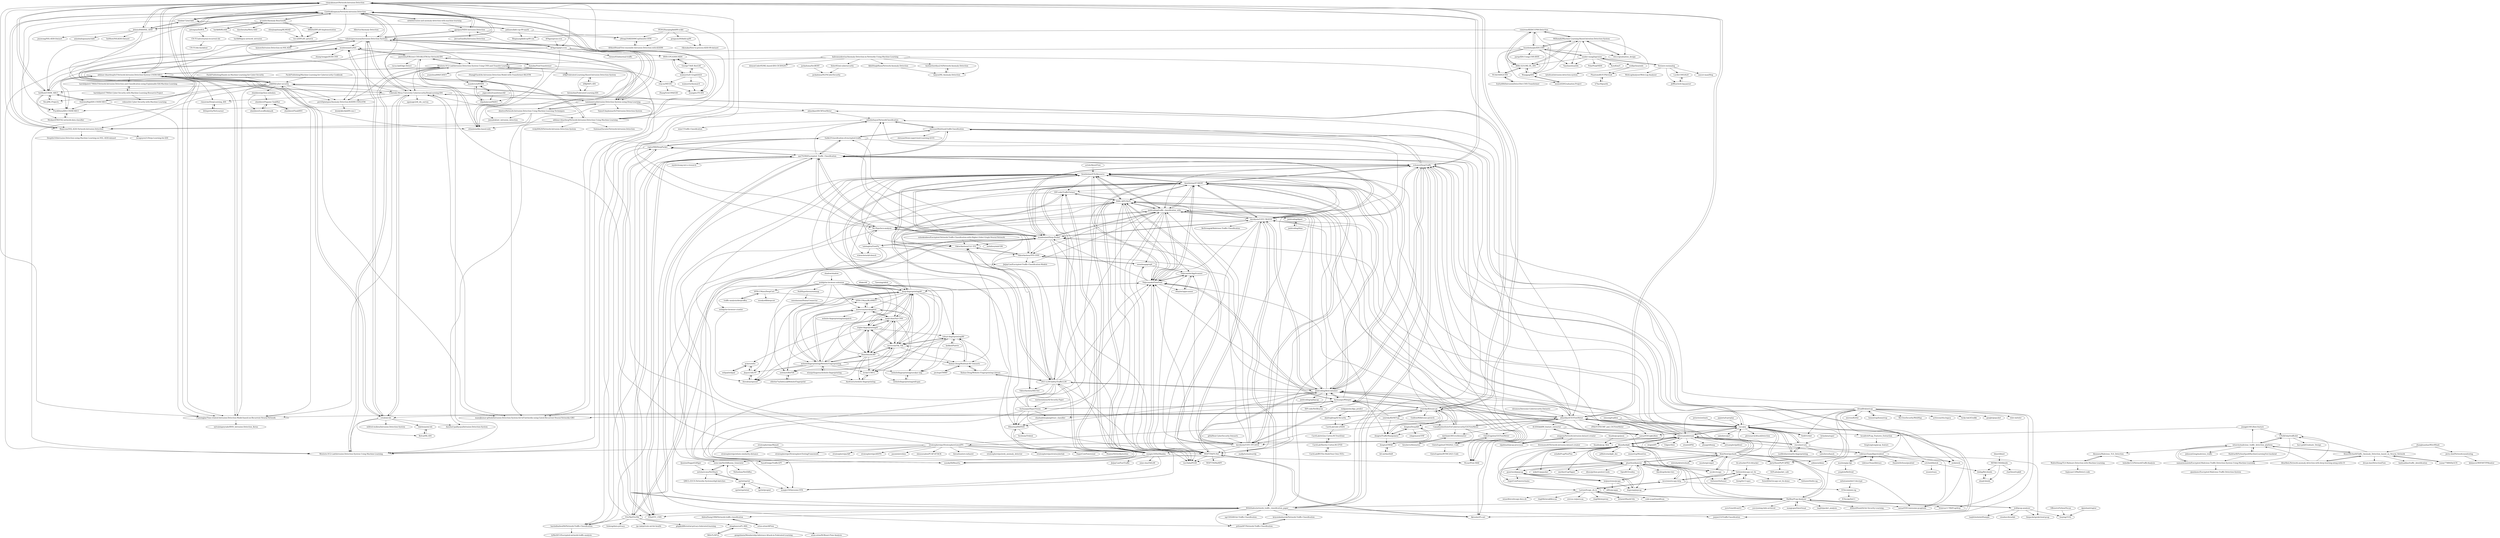 digraph G {
"vinayakumarr/Network-Intrusion-Detection" -> "CynthiaKoopman/Network-Intrusion-Detection"
"vinayakumarr/Network-Intrusion-Detection" -> "rahulvigneswaran/Intrusion-Detection-Systems"
"vinayakumarr/Network-Intrusion-Detection" -> "alik604/cyber-security"
"vinayakumarr/Network-Intrusion-Detection" -> "abhinav-bhardwaj/IoT-Network-Intrusion-Detection-System-UNSW-NB15"
"vinayakumarr/Network-Intrusion-Detection" -> "InitRoot/UNSW_NB15"
"vinayakumarr/Network-Intrusion-Detection" -> "thinline72/nsl-kdd"
"vinayakumarr/Network-Intrusion-Detection" -> "Mamcose/NSL-KDD-Network-Intrusion-Detection"
"vinayakumarr/Network-Intrusion-Detection" -> "FlamingJay/Time-related-Intrusion-Detection-Model-based-on-Recurrent-Neural-Network"
"vinayakumarr/Network-Intrusion-Detection" -> "Jehuty4949/NSL_KDD"
"vinayakumarr/Network-Intrusion-Detection" -> "tamimmirza/Intrusion-Detection-System-using-Deep-Learning"
"vinayakumarr/Network-Intrusion-Detection" -> "ymirsky/Kitsune-py"
"vinayakumarr/Network-Intrusion-Detection" -> "ahlashkari/CICFlowMeter"
"vinayakumarr/Network-Intrusion-Detection" -> "echowei/DeepTraffic"
"vinayakumarr/Network-Intrusion-Detection" -> "Western-OC2-Lab/Intrusion-Detection-System-Using-Machine-Learning" ["e"=1]
"vinayakumarr/Network-Intrusion-Detection" -> "AFAgarap/gru-svm"
"Yawning/obfs4" -> "deep-fingerprinting/df" ["e"=1]
"NullHypothesis/exitmap" -> "mmulazzani/HoneyConnector"
"ahlashkari/CICFlowMeter" -> "CanadianInstituteForCybersecurity/CICFlowMeter"
"ahlashkari/CICFlowMeter" -> "echowei/DeepTraffic"
"ahlashkari/CICFlowMeter" -> "davidyslu/USTC-TK2016"
"ahlashkari/CICFlowMeter" -> "datthinh1801/cicflowmeter"
"ahlashkari/CICFlowMeter" -> "ymirsky/Kitsune-py"
"ahlashkari/CICFlowMeter" -> "nfstream/nfstream"
"ahlashkari/CICFlowMeter" -> "vinayakumarr/Network-Intrusion-Detection"
"ahlashkari/CICFlowMeter" -> "caesar0301/pkt2flow"
"ahlashkari/CICFlowMeter" -> "davidyslu/USTC-TFC2016"
"ahlashkari/CICFlowMeter" -> "linwhitehat/ET-BERT"
"ahlashkari/CICFlowMeter" -> "cisco/joy"
"ahlashkari/CICFlowMeter" -> "iPAS/TCPDUMP_and_CICFlowMeter"
"ahlashkari/CICFlowMeter" -> "ahlashkari/ISCXFlowMeter"
"ahlashkari/CICFlowMeter" -> "AI-IDS/kdd99_feature_extractor"
"ahlashkari/CICFlowMeter" -> "GintsEngelen/CICFlowMeter"
"kahramankostas/Anomaly-Detection-in-Networks-Using-Machine-Learning" -> "Western-OC2-Lab/Intrusion-Detection-System-Using-Machine-Learning" ["e"=1]
"kahramankostas/Anomaly-Detection-in-Networks-Using-Machine-Learning" -> "kushalchordiya216/Network-Anomaly-Detection"
"kahramankostas/Anomaly-Detection-in-Networks-Using-Machine-Learning" -> "fisher85/ml-cybersecurity"
"kahramankostas/Anomaly-Detection-in-Networks-Using-Machine-Learning" -> "demonCoder95/ML-based-IDS-CICIDS2017"
"kahramankostas/Anomaly-Detection-in-Networks-Using-Machine-Learning" -> "AkhilSinghRana/Network-Anomaly-Detection"
"kahramankostas/Anomaly-Detection-in-Networks-Using-Machine-Learning" -> "kaiyoo/ML-Anomaly-Detection"
"kahramankostas/Anomaly-Detection-in-Networks-Using-Machine-Learning" -> "ahlashkari/CICFlowMeter"
"kahramankostas/Anomaly-Detection-in-Networks-Using-Machine-Learning" -> "Western-OC2-Lab/Intrusion-Detection-System-Using-CNN-and-Transfer-Learning"
"Testzero-wz/analog" -> "saucer-man/Dlog" ["e"=1]
"Testzero-wz/analog" -> "Lucifer1993/ALB"
"Testzero-wz/analog" -> "JeffXue/web-log-parser"
"Testzero-wz/analog" -> "WebLogAnalyser/Web-Log-Analyser"
"Testzero-wz/analog" -> "xander-wang/logvision"
"KimiNewt/pyshark" -> "kbandla/dpkt"
"KimiNewt/pyshark" -> "secdev/scapy" ["e"=1]
"KimiNewt/pyshark" -> "caesar0301/awesome-pcaptools" ["e"=1]
"KimiNewt/pyshark" -> "phaethon/kamene"
"KimiNewt/pyshark" -> "ahlashkari/CICFlowMeter"
"KimiNewt/pyshark" -> "pynetwork/pypcap"
"KimiNewt/pyshark" -> "JarryShaw/PyPCAPKit"
"KimiNewt/pyshark" -> "wireshark/wireshark" ["e"=1]
"KimiNewt/pyshark" -> "arkime/arkime" ["e"=1]
"KimiNewt/pyshark" -> "cisco/joy"
"KimiNewt/pyshark" -> "nfstream/nfstream"
"KimiNewt/pyshark" -> "mushorg/conpot" ["e"=1]
"KimiNewt/pyshark" -> "jmhIcoding/flowcontainer"
"KimiNewt/pyshark" -> "zeek/zeek" ["e"=1]
"KimiNewt/pyshark" -> "thepacketgeek/cloud-pcap"
"AFAgarap/cnn-svm" -> "AFAgarap/gru-svm" ["e"=1]
"SalikLP/classification-of-encrypted-traffic" -> "raptor900/DeepPacket"
"SalikLP/classification-of-encrypted-traffic" -> "qa276390/Encrypted_Traffic_Classification"
"SalikLP/classification-of-encrypted-traffic" -> "85lx/ETC_CNN"
"SalikLP/classification-of-encrypted-traffic" -> "shrezaei/MultitaskTrafficClassification"
"SalikLP/classification-of-encrypted-traffic" -> "Akrusher/Fs-net"
"Abonnen/Malicious_TLS_Detection" -> "WalterDiong/TLS-Malware-Detection-with-Machine-Learning"
"Abonnen/Malicious_TLS_Detection" -> "bobolike123/NetworkTrafficAnalysis"
"shramos/Awesome-Cybersecurity-Datasets" -> "ahlashkari/CICFlowMeter" ["e"=1]
"Albertsr/Anomaly-Detection" -> "rahulvigneswaran/Intrusion-Detection-Systems" ["e"=1]
"davidyslu/USTC-TK2016" -> "davidyslu/USTC-TFC2016"
"davidyslu/USTC-TK2016" -> "echowei/DeepTraffic"
"davidyslu/USTC-TK2016" -> "munhouiani/Deep-Packet"
"davidyslu/USTC-TK2016" -> "jmhIcoding/flowcontainer"
"davidyslu/USTC-TK2016" -> "BeStrongok/Malicious-Traffic-Classification"
"davidyslu/USTC-TK2016" -> "jmhIcoding/traffic_classification_utils"
"davidyslu/USTC-TK2016" -> "qa276390/Encrypted_Traffic_Classification"
"davidyslu/USTC-TK2016" -> "linwhitehat/ET-BERT"
"davidyslu/USTC-TK2016" -> "WSPTTH/FS-Net"
"davidyslu/USTC-TK2016" -> "WithHades/network_traffic_classification_paper"
"davidyslu/USTC-TK2016" -> "niloofarbayat/NetworkClassification"
"davidyslu/USTC-TK2016" -> "NSSL-SJTU/YaTC"
"davidyslu/USTC-TK2016" -> "linwhitehat/ETA-Resource"
"davidyslu/USTC-TK2016" -> "Thijsvanede/FlowPrint"
"davidyslu/USTC-TK2016" -> "Mr-Pepe/iscx-analysis"
"echowei/DeepTraffic" -> "davidyslu/USTC-TK2016"
"echowei/DeepTraffic" -> "munhouiani/Deep-Packet"
"echowei/DeepTraffic" -> "qa276390/Encrypted_Traffic_Classification"
"echowei/DeepTraffic" -> "WithHades/network_traffic_classification_paper"
"echowei/DeepTraffic" -> "linwhitehat/ET-BERT"
"echowei/DeepTraffic" -> "davidyslu/USTC-TFC2016"
"echowei/DeepTraffic" -> "jmhIcoding/flowcontainer"
"echowei/DeepTraffic" -> "jmhIcoding/traffic_classification_utils"
"echowei/DeepTraffic" -> "ahlashkari/CICFlowMeter"
"echowei/DeepTraffic" -> "niloofarbayat/NetworkClassification"
"echowei/DeepTraffic" -> "shrezaei/MultitaskTrafficClassification"
"echowei/DeepTraffic" -> "cisco/joy"
"echowei/DeepTraffic" -> "linwhitehat/ETA-Resource"
"echowei/DeepTraffic" -> "vinayakumarr/Network-Intrusion-Detection"
"echowei/DeepTraffic" -> "caesar0301/pkt2flow"
"libnet/libnet" -> "MITRECND/libnids" ["e"=1]
"alik604/cyber-security" -> "abhinav-bhardwaj/IoT-Network-Intrusion-Detection-System-UNSW-NB15"
"alik604/cyber-security" -> "cstub/ml-ids"
"alik604/cyber-security" -> "CynthiaKoopman/Network-Intrusion-Detection"
"alik604/cyber-security" -> "vinayakumarr/Network-Intrusion-Detection"
"alik604/cyber-security" -> "Nir-J/ML-Projects"
"alik604/cyber-security" -> "perriDplatypus/Anomaly-Detection-KDD99-CNNLSTM"
"alik604/cyber-security" -> "rahulvigneswaran/Intrusion-Detection-Systems"
"alik604/cyber-security" -> "Mamcose/NSL-KDD-Network-Intrusion-Detection"
"alik604/cyber-security" -> "InitRoot/UNSW_NB15"
"alik604/cyber-security" -> "Western-OC2-Lab/Intrusion-Detection-System-Using-Machine-Learning" ["e"=1]
"alik604/cyber-security" -> "zhmhbest/python-nidsdata"
"alik604/cyber-security" -> "manojkumar-github/Intrusion-Detection-System-for-IoT-networks-using-Gated-Recurrent-Neural-Networks-GRU"
"alik604/cyber-security" -> "ymirsky/Kitsune-py"
"alik604/cyber-security" -> "FlamingJay/Time-related-Intrusion-Detection-Model-based-on-Recurrent-Neural-Network"
"alik604/cyber-security" -> "Colorado-Mesa-University-Cybersecurity/DeepLearning-IDS"
"harik68/RL4AD" -> "harik68/gym-network_intrusion"
"harik68/RL4AD" -> "gcamfer/Anomaly-ReactionRL"
"ggulgun/NIDS-Intrusion-Detection" -> "ylfeng250/KDD99CupDataSet-SVM"
"ggulgun/NIDS-Intrusion-Detection" -> "CynthiaKoopman/Network-Intrusion-Detection"
"ggulgun/NIDS-Intrusion-Detection" -> "rahulvigneswaran/Intrusion-Detection-Systems"
"ggulgun/NIDS-Intrusion-Detection" -> "JeevanSandhu/Intrusion-Detection"
"gcamfer/Anomaly-ReactionRL" -> "harik68/RL4AD"
"gcamfer/Anomaly-ReactionRL" -> "CynthiaKoopman/Network-Intrusion-Detection"
"gcamfer/Anomaly-ReactionRL" -> "daochenzha/Meta-AAD" ["e"=1]
"gcamfer/Anomaly-ReactionRL" -> "antonpuz/DeROL"
"gcamfer/Anomaly-ReactionRL" -> "teo-sl/DPLAN_pytorch"
"gcamfer/Anomaly-ReactionRL" -> "lflfdxfn/DPLAN-Implementation"
"rahulvigneswaran/Intrusion-Detection-Systems" -> "CynthiaKoopman/Network-Intrusion-Detection"
"rahulvigneswaran/Intrusion-Detection-Systems" -> "vinayakumarr/Network-Intrusion-Detection"
"rahulvigneswaran/Intrusion-Detection-Systems" -> "Colorado-Mesa-University-Cybersecurity/DeepLearning-IDS"
"rahulvigneswaran/Intrusion-Detection-Systems" -> "cstub/ml-ids"
"rahulvigneswaran/Intrusion-Detection-Systems" -> "ggulgun/NIDS-Intrusion-Detection"
"rahulvigneswaran/Intrusion-Detection-Systems" -> "tamimmirza/Intrusion-Detection-System-using-Deep-Learning"
"rahulvigneswaran/Intrusion-Detection-Systems" -> "abhinav-bhardwaj/Network-Intrusion-Detection-Using-Machine-Learning"
"rahulvigneswaran/Intrusion-Detection-Systems" -> "AFAgarap/gru-svm"
"rahulvigneswaran/Intrusion-Detection-Systems" -> "alik604/cyber-security"
"rahulvigneswaran/Intrusion-Detection-Systems" -> "abhinav-bhardwaj/IoT-Network-Intrusion-Detection-System-UNSW-NB15"
"rahulvigneswaran/Intrusion-Detection-Systems" -> "munhouiani/LuNet"
"rahulvigneswaran/Intrusion-Detection-Systems" -> "Western-OC2-Lab/Intrusion-Detection-System-Using-Machine-Learning" ["e"=1]
"rahulvigneswaran/Intrusion-Detection-Systems" -> "hymoe/Intrusion-Detection-on-NSL-KDD"
"rahulvigneswaran/Intrusion-Detection-Systems" -> "Western-OC2-Lab/Intrusion-Detection-System-Using-CNN-and-Transfer-Learning"
"rahulvigneswaran/Intrusion-Detection-Systems" -> "FlamingJay/Time-related-Intrusion-Detection-Model-based-on-Recurrent-Neural-Network"
"dreadl0ck/netcap" -> "honeytrap/honeytrap" ["e"=1]
"dreadl0ck/netcap" -> "cisco/joy"
"dreadl0ck/netcap" -> "Rev3rseSecurity/WebMap" ["e"=1]
"dreadl0ck/netcap" -> "nfstream/nfstream"
"dreadl0ck/netcap" -> "0x4D31/fatt" ["e"=1]
"dreadl0ck/netcap" -> "activecm/rita-legacy" ["e"=1]
"dreadl0ck/netcap" -> "zeek/zeek" ["e"=1]
"dreadl0ck/netcap" -> "lucky-luk3/Grafiki" ["e"=1]
"dreadl0ck/netcap" -> "arkime/arkime" ["e"=1]
"dreadl0ck/netcap" -> "google/gopacket" ["e"=1]
"dreadl0ck/netcap" -> "Srinivas11789/PcapXray" ["e"=1]
"dreadl0ck/netcap" -> "JarryShaw/PyPCAPKit"
"dreadl0ck/netcap" -> "teler-sh/teler" ["e"=1]
"dreadl0ck/netcap" -> "microsoft/ethr" ["e"=1]
"dreadl0ck/netcap" -> "ahlashkari/CICFlowMeter"
"xander-wang/logvision" -> "WilliamJQ/Machine-Learning-Based-Intrution-Detection-System"
"xander-wang/logvision" -> "wolfpython/nids"
"xander-wang/logvision" -> "huashishaojie/IDS-CNN"
"xander-wang/logvision" -> "PolarPeak/NIDS"
"xander-wang/logvision" -> "Yanshaoshuai/ids"
"xander-wang/logvision" -> "KaryKim/C"
"xander-wang/logvision" -> "Testzero-wz/analog"
"xander-wang/logvision" -> "KKKc3231/ML-DL_IDS"
"huashishaojie/IDS-CNN" -> "WilliamJQ/Machine-Learning-Based-Intrution-Detection-System"
"huashishaojie/IDS-CNN" -> "cxmirene/KDDCUP99-Detection"
"huashishaojie/IDS-CNN" -> "3riccc/graduation_design"
"huashishaojie/IDS-CNN" -> "NUAA-YANG/CNN"
"huashishaojie/IDS-CNN" -> "Wanggag/IDS"
"huashishaojie/IDS-CNN" -> "KKKc3231/ML-DL_IDS"
"huashishaojie/IDS-CNN" -> "Colorado-Mesa-University-Cybersecurity/DeepLearning-IDS"
"huashishaojie/IDS-CNN" -> "parqz/IDS-Using-CNN-RNN"
"huashishaojie/IDS-CNN" -> "Yanshaoshuai/ids"
"huashishaojie/IDS-CNN" -> "mumu029/Graduation-Project"
"huashishaojie/IDS-CNN" -> "xander-wang/logvision"
"tamimmirza/Intrusion-Detection-System-using-Deep-Learning" -> "Colorado-Mesa-University-Cybersecurity/DeepLearning-IDS"
"tamimmirza/Intrusion-Detection-System-using-Deep-Learning" -> "AnushaUpadhyaya/Intrusion-Detection-System"
"tamimmirza/Intrusion-Detection-System-using-Deep-Learning" -> "rahulvigneswaran/Intrusion-Detection-Systems"
"tamimmirza/Intrusion-Detection-System-using-Deep-Learning" -> "CynthiaKoopman/Network-Intrusion-Detection"
"tamimmirza/Intrusion-Detection-System-using-Deep-Learning" -> "TGyAlDeen/IDS-UNSW-NB15"
"tamimmirza/Intrusion-Detection-System-using-Deep-Learning" -> "manojkumar-github/Intrusion-Detection-System-for-IoT-networks-using-Gated-Recurrent-Neural-Networks-GRU"
"tamimmirza/Intrusion-Detection-System-using-Deep-Learning" -> "ahlashkari/ISCXFlowMeter"
"tamimmirza/Intrusion-Detection-System-using-Deep-Learning" -> "VamsiUdaykumar/IoT-Intrusion-Detection-System"
"tamimmirza/Intrusion-Detection-System-using-Deep-Learning" -> "dimtics/Network-Intrusion-Detection-Using-Machine-Learning-Techniques"
"tamimmirza/Intrusion-Detection-System-using-Deep-Learning" -> "Western-OC2-Lab/Intrusion-Detection-System-Using-CNN-and-Transfer-Learning"
"Colorado-Mesa-University-Cybersecurity/DeepLearning-IDS" -> "rahulvigneswaran/Intrusion-Detection-Systems"
"Colorado-Mesa-University-Cybersecurity/DeepLearning-IDS" -> "cstub/ml-ids"
"Colorado-Mesa-University-Cybersecurity/DeepLearning-IDS" -> "tamimmirza/Intrusion-Detection-System-using-Deep-Learning"
"Colorado-Mesa-University-Cybersecurity/DeepLearning-IDS" -> "sgamage2/dl_ids_survey"
"Colorado-Mesa-University-Cybersecurity/DeepLearning-IDS" -> "FlamingJay/Time-related-Intrusion-Detection-Model-based-on-Recurrent-Neural-Network"
"Colorado-Mesa-University-Cybersecurity/DeepLearning-IDS" -> "manojkumar-github/Intrusion-Detection-System-for-IoT-networks-using-Gated-Recurrent-Neural-Networks-GRU"
"Colorado-Mesa-University-Cybersecurity/DeepLearning-IDS" -> "abhinav-bhardwaj/IoT-Network-Intrusion-Detection-System-UNSW-NB15"
"Colorado-Mesa-University-Cybersecurity/DeepLearning-IDS" -> "clazarom/DeepLearning_IDS"
"Colorado-Mesa-University-Cybersecurity/DeepLearning-IDS" -> "perriDplatypus/Anomaly-Detection-KDD99-CNNLSTM"
"Colorado-Mesa-University-Cybersecurity/DeepLearning-IDS" -> "munhouiani/LuNet"
"Mamcose/NSL-KDD-Network-Intrusion-Detection" -> "CynthiaKoopman/Network-Intrusion-Detection"
"Mamcose/NSL-KDD-Network-Intrusion-Detection" -> "locnguyen21/Deep-Learning-for-IDS"
"Mamcose/NSL-KDD-Network-Intrusion-Detection" -> "Deepthi10/Intrusion-Detection-using-Machine-Learning-on-NSL--KDD-dataset"
"cstub/ml-ids" -> "Colorado-Mesa-University-Cybersecurity/DeepLearning-IDS"
"cstub/ml-ids" -> "rahulvigneswaran/Intrusion-Detection-Systems"
"cstub/ml-ids" -> "alik604/cyber-security"
"cstub/ml-ids" -> "Belval/ML-IDS"
"cstub/ml-ids" -> "lukehsiao/ml-ids"
"cstub/ml-ids" -> "Western-OC2-Lab/Intrusion-Detection-System-Using-Machine-Learning" ["e"=1]
"cstub/ml-ids" -> "AnushaUpadhyaya/Intrusion-Detection-System"
"cstub/ml-ids" -> "wilfred-wulbou/Intrusion-Detection-System" ["e"=1]
"PacktPublishing/Hands-on-Machine-Learning-for-Cyber-Security" -> "alik604/cyber-security" ["e"=1]
"InitRoot/UNSW_NB15" -> "Nir-J/ML-Projects"
"InitRoot/UNSW_NB15" -> "SubrataMaji/IDS-UNSW-NB15"
"InitRoot/UNSW_NB15" -> "TGyAlDeen/IDS-UNSW-NB15"
"InitRoot/UNSW_NB15" -> "abhinav-bhardwaj/IoT-Network-Intrusion-Detection-System-UNSW-NB15"
"InitRoot/UNSW_NB15" -> "munhouiani/LuNet"
"InitRoot/UNSW_NB15" -> "Moskari/ITKST42-network-data-classifier"
"InitRoot/UNSW_NB15" -> "vinayakumarr/Network-Intrusion-Detection"
"TGyAlDeen/IDS-UNSW-NB15" -> "Moskari/ITKST42-network-data-classifier"
"0x4D31/fatt" -> "cisco/joy" ["e"=1]
"nrajasin/Network-intrusion-dataset-creator" -> "slgobinath/pcap-processor"
"nrajasin/Network-intrusion-dataset-creator" -> "AI-IDS/kdd99_feature_extractor"
"nrajasin/Network-intrusion-dataset-creator" -> "freemansoft/Network-intrusion-dataset-creator"
"slgobinath/pcap-processor" -> "nrajasin/Network-intrusion-dataset-creator"
"zhanghuanhao/WireWhale" -> "Jerry-zhxf/Network-monitoring"
"zhanghuanhao/WireWhale" -> "KlausMichael0/Taffic_Anomaly_Detection_based_on_Neural_Network"
"perriDplatypus/Anomaly-Detection-KDD99-CNNLSTM" -> "munhouiani/LuNet"
"perriDplatypus/Anomaly-Detection-KDD99-CNNLSTM" -> "dendyikbc/kdd99-cnn-1"
"qa276390/Encrypted_Traffic_Classification" -> "85lx/ETC_CNN"
"qa276390/Encrypted_Traffic_Classification" -> "raptor900/DeepPacket"
"qa276390/Encrypted_Traffic_Classification" -> "munhouiani/Deep-Packet"
"qa276390/Encrypted_Traffic_Classification" -> "SalikLP/classification-of-encrypted-traffic"
"qa276390/Encrypted_Traffic_Classification" -> "WithHades/network_traffic_classification_paper"
"qa276390/Encrypted_Traffic_Classification" -> "shrezaei/MultitaskTrafficClassification"
"qa276390/Encrypted_Traffic_Classification" -> "Mr-Pepe/iscx-analysis"
"qa276390/Encrypted_Traffic_Classification" -> "Akrusher/Fs-net"
"qa276390/Encrypted_Traffic_Classification" -> "PrivPkt/PrivPkt"
"qa276390/Encrypted_Traffic_Classification" -> "davidyslu/USTC-TK2016"
"qa276390/Encrypted_Traffic_Classification" -> "echowei/DeepTraffic"
"qa276390/Encrypted_Traffic_Classification" -> "harshdhaliwal94/Network-Traffic-Classification"
"qa276390/Encrypted_Traffic_Classification" -> "mydre/wang-wei-s-research"
"qa276390/Encrypted_Traffic_Classification" -> "pritom007/Network-Traffic-Classification"
"qa276390/Encrypted_Traffic_Classification" -> "niloofarbayat/NetworkClassification"
"helpsystems/pcapy" -> "pynetwork/pypcap"
"helpsystems/pcapy" -> "allfro/pcappy"
"helpsystems/pcapy" -> "dugsong/pypcap"
"helpsystems/pcapy" -> "phaethon/kamene"
"fmadio/pcap2json" -> "fmadio/pcap_flow"
"JarryShaw/PyPCAPKit" -> "IQTLabs/packet_cafe" ["e"=1]
"Mr-Pepe/iscx-analysis" -> "munhouiani/Deep-Packet"
"Mr-Pepe/iscx-analysis" -> "qa276390/Encrypted_Traffic_Classification"
"Mr-Pepe/iscx-analysis" -> "talshapira/FlowPic"
"Mr-Pepe/iscx-analysis" -> "niloofarbayat/NetworkClassification"
"Mr-Pepe/iscx-analysis" -> "harshdhaliwal94/Network-Traffic-Classification"
"Mr-Pepe/iscx-analysis" -> "Lin-Dada/PEAN"
"lucadivit/Pcap_Features_Extraction" -> "fengtongtong/pcap_feature"
"LibtraceTeam/libtrace" -> "LibtraceTeam/libprotoident"
"h7hac9/guards" -> "Phantomdft/TCPfirewall"
"shadow/shadow" -> "webfp/tor-browser-selenium" ["e"=1]
"tlswg/tls13-spec" -> "tintinweb/scapy-ssl_tls" ["e"=1]
"FlamingJay/Time-related-Intrusion-Detection-Model-based-on-Recurrent-Neural-Network" -> "munhouiani/LuNet"
"FlamingJay/Time-related-Intrusion-Detection-Model-based-on-Recurrent-Neural-Network" -> "sylvainlapeyrade/RNN_Intrusion-Detection_Keras"
"appneta/tcpreplay" -> "cisco/joy" ["e"=1]
"LibtraceTeam/libprotoident" -> "LibtraceTeam/libtrace"
"LibtraceTeam/libprotoident" -> "mushorg/go-dpi"
"LibtraceTeam/libprotoident" -> "DanieleDeSensi/peafowl"
"LibtraceTeam/libprotoident" -> "sch3m4/libntoh"
"LibtraceTeam/libprotoident" -> "qa276390/Encrypted_Traffic_Classification"
"Lucifer1993/ALB" -> "JeffXue/web-log-parser"
"deep-fingerprinting/df" -> "sanjit-bhat/Var-CNN"
"deep-fingerprinting/df" -> "websitefingerprinting/WebsiteFingerprinting"
"deep-fingerprinting/df" -> "triplet-fingerprinting/tf"
"deep-fingerprinting/df" -> "DistriNet/DLWF"
"deep-fingerprinting/df" -> "msrocean/Tik_Tok"
"deep-fingerprinting/df" -> "Thijsvanede/FlowPrint"
"deep-fingerprinting/df" -> "jhayes14/k-FP"
"deep-fingerprinting/df" -> "robust-fingerprinting/RF"
"deep-fingerprinting/df" -> "literaltao/openwf"
"deep-fingerprinting/df" -> "linwhitehat/ET-BERT"
"deep-fingerprinting/df" -> "msrocean/mockingbird"
"deep-fingerprinting/df" -> "SPIN-UMass/BLANKET"
"deep-fingerprinting/df" -> "lsvih/CUMUL"
"deep-fingerprinting/df" -> "linwhitehat/ETA-Resource"
"deep-fingerprinting/df" -> "jmhIcoding/traffic_classification_utils"
"websitefingerprinting/WebsiteFingerprinting" -> "deep-fingerprinting/df"
"websitefingerprinting/WebsiteFingerprinting" -> "triplet-fingerprinting/tf"
"websitefingerprinting/WebsiteFingerprinting" -> "notem/reWeFDE"
"websitefingerprinting/WebsiteFingerprinting" -> "msrocean/mockingbird"
"websitefingerprinting/WebsiteFingerprinting" -> "sanjit-bhat/Var-CNN"
"websitefingerprinting/WebsiteFingerprinting" -> "lsvih/CUMUL"
"websitefingerprinting/WebsiteFingerprinting" -> "msrocean/Tik_Tok"
"websitefingerprinting/WebsiteFingerprinting" -> "robust-fingerprinting/RF"
"websitefingerprinting/WebsiteFingerprinting" -> "SPIN-UMass/BLANKET"
"websitefingerprinting/WebsiteFingerprinting" -> "literaltao/openwf"
"websitefingerprinting/WebsiteFingerprinting" -> "jhayes14/k-FP"
"websitefingerprinting/WebsiteFingerprinting" -> "websitefingerprinting/surakav-imp"
"websitefingerprinting/WebsiteFingerprinting" -> "DistriNet/DLWF"
"websitefingerprinting/WebsiteFingerprinting" -> "wisepythagoras/website-fingerprinting"
"404notf0und/Tree-ensemble-Intrusion-Detection-with-KDD99" -> "ylfeng250/KDD99CupDataSet-SVM"
"lukehsiao/ml-ids" -> "Belval/ML-IDS"
"DistriNet/DLWF" -> "sanjit-bhat/Var-CNN"
"DistriNet/DLWF" -> "triplet-fingerprinting/tf"
"DistriNet/DLWF" -> "deep-fingerprinting/df"
"DistriNet/DLWF" -> "msrocean/Tik_Tok"
"DistriNet/DLWF" -> "websitefingerprinting/WebsiteFingerprinting"
"DistriNet/DLWF" -> "literaltao/openwf"
"DistriNet/DLWF" -> "lsvih/CUMUL"
"DistriNet/DLWF" -> "Xinhao-Deng/Multitab-WF-Datasets"
"DistriNet/DLWF" -> "AxelGoetz/website-fingerprinting"
"DistriNet/DLWF" -> "msrocean/mockingbird"
"akafengfeng/AI-Security" -> "CactiLab/code-xNIDS"
"ymirsky/Kitsune-py" -> "ymirsky/KitNET-py"
"ymirsky/Kitsune-py" -> "dongtsi/TrafficManipulator"
"ymirsky/Kitsune-py" -> "fuchuanpu/Whisper"
"ymirsky/Kitsune-py" -> "CanadianInstituteForCybersecurity/CICFlowMeter"
"ymirsky/Kitsune-py" -> "CactiLab/code-xNIDS"
"ymirsky/Kitsune-py" -> "ahlashkari/CICFlowMeter"
"ymirsky/Kitsune-py" -> "alik604/cyber-security"
"ymirsky/Kitsune-py" -> "vinayakumarr/Network-Intrusion-Detection"
"ymirsky/Kitsune-py" -> "linwhitehat/ET-BERT"
"ymirsky/Kitsune-py" -> "dongtsi/DeepAID"
"ymirsky/Kitsune-py" -> "Guillem96/kitsune-pytorch"
"ymirsky/Kitsune-py" -> "akafengfeng/AI-Security"
"ymirsky/Kitsune-py" -> "manojkumar-github/Intrusion-Detection-System-for-IoT-networks-using-Gated-Recurrent-Neural-Networks-GRU"
"ymirsky/Kitsune-py" -> "cstub/ml-ids"
"ymirsky/Kitsune-py" -> "FlamingJay/Time-related-Intrusion-Detection-Model-based-on-Recurrent-Neural-Network"
"niloofarbayat/NetworkClassification" -> "shrezaei/MultitaskTrafficClassification"
"niloofarbayat/NetworkClassification" -> "wmn7/Traffic-Classification"
"Thijsvanede/AppScanner" -> "Thijsvanede/FlowPrint"
"Thijsvanede/AppScanner" -> "vftaylor/appscanner"
"stratosphereips/Manati" -> "stratosphereips/StratosphereTestingFramework"
"stratosphereips/Manati" -> "stratosphereips/whois-similarity-distance"
"Nir-J/ML-Projects" -> "InitRoot/UNSW_NB15"
"ymirsky/KitNET-py" -> "ymirsky/Kitsune-py"
"ymirsky/KitNET-py" -> "fuchuanpu/Whisper"
"ymirsky/KitNET-py" -> "dongtsi/TrafficManipulator"
"ymirsky/KitNET-py" -> "CanadianInstituteForCybersecurity/CICFlowMeter"
"mfontanini/dot11decrypt" -> "ICSec/airpwn-ng"
"zhyq/Libnids" -> "dodng/BeLibnids"
"dfaker/df" -> "deep-fingerprinting/df" ["e"=1]
"wisepythagoras/website-fingerprinting" -> "websitefingerprinting/WebsiteFingerprinting"
"wisepythagoras/website-fingerprinting" -> "AxelGoetz/website-fingerprinting"
"shrezaei/MultitaskTrafficClassification" -> "Akrusher/Fs-net"
"shrezaei/MultitaskTrafficClassification" -> "niloofarbayat/NetworkClassification"
"shrezaei/MultitaskTrafficClassification" -> "joejoe233/TrafficClassification"
"shrezaei/MultitaskTrafficClassification" -> "shrezaei/Semi-supervised-Learning-QUIC-"
"shrezaei/MultitaskTrafficClassification" -> "qa276390/Encrypted_Traffic_Classification"
"shrezaei/MultitaskTrafficClassification" -> "SalikLP/classification-of-encrypted-traffic"
"raptor900/DeepPacket" -> "85lx/ETC_CNN"
"raptor900/DeepPacket" -> "harshdhaliwal94/Network-Traffic-Classification"
"raptor900/DeepPacket" -> "SalikLP/classification-of-encrypted-traffic"
"raptor900/DeepPacket" -> "qa276390/Encrypted_Traffic_Classification"
"harshdhaliwal94/Network-Traffic-Classification" -> "lyMeiSEU/Encrypted-network-traffic-analysis"
"85lx/ETC_CNN" -> "raptor900/DeepPacket"
"85lx/ETC_CNN" -> "qa276390/Encrypted_Traffic_Classification"
"SPIN-UMass/DeepCorr" -> "woodywff/deepcorr"
"SPIN-UMass/DeepCorr" -> "SPIN-UMass/BLANKET"
"SPIN-UMass/DeepCorr" -> "traffic-analysis/deepcoffea"
"dimtics/Network-Intrusion-Detection-Using-Machine-Learning-Techniques" -> "CynthiaKoopman/Network-Intrusion-Detection"
"dimtics/Network-Intrusion-Detection-Using-Machine-Learning-Techniques" -> "Colorado-Mesa-University-Cybersecurity/DeepLearning-IDS"
"dimtics/Network-Intrusion-Detection-Using-Machine-Learning-Techniques" -> "Mamcose/NSL-KDD-Network-Intrusion-Detection"
"dimtics/Network-Intrusion-Detection-Using-Machine-Learning-Techniques" -> "tamimmirza/Intrusion-Detection-System-using-Deep-Learning"
"dimtics/Network-Intrusion-Detection-Using-Machine-Learning-Techniques" -> "abhinav-bhardwaj/Network-Intrusion-Detection-Using-Machine-Learning"
"dimtics/Network-Intrusion-Detection-Using-Machine-Learning-Techniques" -> "Jumabek/net_intrusion_detection"
"dimtics/Network-Intrusion-Detection-Using-Machine-Learning-Techniques" -> "manojkumar-github/Intrusion-Detection-System-for-IoT-networks-using-Gated-Recurrent-Neural-Networks-GRU"
"davidyslu/USTC-TFC2016" -> "davidyslu/USTC-TK2016"
"davidyslu/USTC-TFC2016" -> "WSPTTH/FS-Net"
"davidyslu/USTC-TFC2016" -> "echowei/DeepTraffic"
"davidyslu/USTC-TFC2016" -> "linwhitehat/ET-BERT"
"davidyslu/USTC-TFC2016" -> "NSSL-SJTU/YaTC"
"davidyslu/USTC-TFC2016" -> "linwhitehat/ETA-Resource"
"davidyslu/USTC-TFC2016" -> "jmhIcoding/traffic_classification_utils"
"davidyslu/USTC-TFC2016" -> "munhouiani/Deep-Packet"
"davidyslu/USTC-TFC2016" -> "malfp/tormalwarefp"
"davidyslu/USTC-TFC2016" -> "Thijsvanede/AppScanner"
"davidyslu/USTC-TFC2016" -> "Thijsvanede/FlowPrint"
"davidyslu/USTC-TFC2016" -> "wangtz19/NetMamba"
"notem/reWeFDE" -> "s0irrlor7m/InfoLeakWebsiteFingerprint"
"antonpuz/DeROL" -> "CN-TU/adversarial-recurrent-ids"
"ylfeng250/KDD99CupDataSet-SVM" -> "404notf0und/Tree-ensemble-Intrusion-Detection-with-KDD99"
"sanjit-bhat/Var-CNN" -> "msrocean/Tik_Tok"
"sanjit-bhat/Var-CNN" -> "DistriNet/DLWF"
"sanjit-bhat/Var-CNN" -> "triplet-fingerprinting/tf"
"sanjit-bhat/Var-CNN" -> "deep-fingerprinting/df"
"sanjit-bhat/Var-CNN" -> "lsvih/CUMUL"
"sanjit-bhat/Var-CNN" -> "gchers/wfes"
"sanjit-bhat/Var-CNN" -> "msrocean/mockingbird"
"s0irrlor7m/InfoLeakWebsiteFingerprint" -> "notem/reWeFDE"
"lsvih/CUMUL" -> "AxelGoetz/website-fingerprinting"
"literaltao/openwf" -> "jhayes14/k-FP"
"fisher85/ml-cybersecurity" -> "jackaduma/NLP4CyberSecurity"
"brimdata/super" -> "cisco/mercury" ["e"=1]
"PrivPkt/PrivPkt" -> "munhouiani/Deep-Packet"
"PrivPkt/PrivPkt" -> "qa276390/Encrypted_Traffic_Classification"
"PrivPkt/PrivPkt" -> "SalikLP/classification-of-encrypted-traffic"
"PrivPkt/PrivPkt" -> "ipc-lab/private-ml-for-health" ["e"=1]
"PrivPkt/PrivPkt" -> "gitgik/differential-privacy-federated-learning" ["e"=1]
"PrivPkt/PrivPkt" -> "abogdanova/FL-MIA"
"PrivPkt/PrivPkt" -> "raptor900/DeepPacket"
"PrivPkt/PrivPkt" -> "harshdhaliwal94/Network-Traffic-Classification"
"PrivPkt/PrivPkt" -> "ltzheng/data-privacy" ["e"=1]
"WalterDiong/TLS-Malware-Detection-with-Machine-Learning" -> "Abonnen/Malicious_TLS_Detection"
"WalterDiong/TLS-Malware-Detection-with-Machine-Learning" -> "liujiyuan13/MalDetect-code"
"fjxmlzn/DoppelGANger" -> "netsharecmu/NetShare" ["e"=1]
"tintinweb/scapy-ssl_tls" -> "invernizzi/scapy-http"
"tintinweb/scapy-ssl_tls" -> "tlsfuzzer/tlsfuzzer" ["e"=1]
"tintinweb/scapy-ssl_tls" -> "SewellDinG/scapy-ssl_tls-demo"
"tintinweb/scapy-ssl_tls" -> "tlswg/tls13-spec" ["e"=1]
"tintinweb/scapy-ssl_tls" -> "tlsfuzzer/tlslite-ng" ["e"=1]
"wangyapu/DataVisual" -> "HatBoy/Pcap-Analyzer" ["e"=1]
"CanadianInstituteForCybersecurity/CICFlowMeter" -> "ahlashkari/CICFlowMeter"
"CanadianInstituteForCybersecurity/CICFlowMeter" -> "GintsEngelen/CICFlowMeter"
"CanadianInstituteForCybersecurity/CICFlowMeter" -> "ymirsky/Kitsune-py"
"CanadianInstituteForCybersecurity/CICFlowMeter" -> "datthinh1801/cicflowmeter"
"CanadianInstituteForCybersecurity/CICFlowMeter" -> "GintsEngelen/CNS2022_Code"
"CanadianInstituteForCybersecurity/CICFlowMeter" -> "Thijsvanede/FlowPrint"
"CanadianInstituteForCybersecurity/CICFlowMeter" -> "dongtsi/TrafficManipulator"
"CanadianInstituteForCybersecurity/CICFlowMeter" -> "fuchuanpu/Whisper"
"jiangph1001/flow-feature" -> "CiYuXiOnly/trafficdet"
"jiangph1001/flow-feature" -> "lucadivit/Pcap_Features_Extraction"
"WithHades/network_traffic_classification_paper" -> "qa276390/Encrypted_Traffic_Classification"
"WithHades/network_traffic_classification_paper" -> "shrezaei/MultitaskTrafficClassification"
"WithHades/network_traffic_classification_paper" -> "echowei/DeepTraffic"
"WithHades/network_traffic_classification_paper" -> "davidyslu/USTC-TK2016"
"WithHades/network_traffic_classification_paper" -> "krzysiekniburski/Network-Traffic-Classification"
"WithHades/network_traffic_classification_paper" -> "AidenZhang1998/Network-traffic-classification"
"WithHades/network_traffic_classification_paper" -> "jmhIcoding/traffic_classification_utils"
"WithHades/network_traffic_classification_paper" -> "85lx/ETC_CNN"
"WithHades/network_traffic_classification_paper" -> "Akrusher/Fs-net"
"WithHades/network_traffic_classification_paper" -> "joejoe233/TrafficClassification"
"WithHades/network_traffic_classification_paper" -> "pritom007/Network-Traffic-Classification"
"WithHades/network_traffic_classification_paper" -> "xgr19/SAM-for-Traffic-Classification"
"WithHades/network_traffic_classification_paper" -> "munhouiani/Deep-Packet"
"WithHades/network_traffic_classification_paper" -> "PrivPkt/PrivPkt"
"WithHades/network_traffic_classification_paper" -> "jmhIcoding/flowcontainer"
"cxmirene/KDDCUP99-Detection" -> "huashishaojie/IDS-CNN"
"cxmirene/KDDCUP99-Detection" -> "KKKc3231/ML-DL_IDS"
"cxmirene/KDDCUP99-Detection" -> "WilliamJQ/Machine-Learning-Based-Intrution-Detection-System"
"cxmirene/KDDCUP99-Detection" -> "Wanggag/IDS"
"cxmirene/KDDCUP99-Detection" -> "3riccc/graduation_design"
"cxmirene/KDDCUP99-Detection" -> "Bingmang/kddcup99-cnn"
"le4f/pcap-analyzer" -> "HatBoy/Pcap-Analyzer"
"le4f/pcap-analyzer" -> "thepacketgeek/cloud-pcap"
"le4f/pcap-analyzer" -> "cloudsec/brootkit" ["e"=1]
"le4f/pcap-analyzer" -> "tanjiti/webshellSample" ["e"=1]
"le4f/pcap-analyzer" -> "fooying/3102"
"munhouiani/LuNet" -> "jayxsinha/Efficient-CNN-BiLSTM-for-Network-IDS"
"munhouiani/LuNet" -> "FlamingJay/Time-related-Intrusion-Detection-Model-based-on-Recurrent-Neural-Network"
"munhouiani/LuNet" -> "zhang-hongpo/SGM-CNN"
"KlausMichael0/Taffic_Anomaly_Detection_based_on_Neural_Network" -> "sunny77889/DyGCN"
"KlausMichael0/Taffic_Anomaly_Detection_based_on_Neural_Network" -> "dream-kzx/DetectionFlow"
"KlausMichael0/Taffic_Anomaly_Detection_based_on_Neural_Network" -> "iotsecty/malicious_traffic_detection_platform"
"KlausMichael0/Taffic_Anomaly_Detection_based_on_Neural_Network" -> "CiYuXiOnly/trafficdet"
"KlausMichael0/Taffic_Anomaly_Detection_based_on_Neural_Network" -> "fanlisaddas/traffic_identification"
"KlausMichael0/Taffic_Anomaly_Detection_based_on_Neural_Network" -> "AltarIbnL/Network-anomaly-detection-with-deep-learning-along-with-UI"
"SubrataMaji/IDS-UNSW-NB15" -> "abhinav-bhardwaj/IoT-Network-Intrusion-Detection-System-UNSW-NB15"
"SubrataMaji/IDS-UNSW-NB15" -> "TGyAlDeen/IDS-UNSW-NB15"
"SubrataMaji/IDS-UNSW-NB15" -> "FlamingJay/Time-related-Intrusion-Detection-Model-based-on-Recurrent-Neural-Network"
"SubrataMaji/IDS-UNSW-NB15" -> "InitRoot/UNSW_NB15"
"munhouiani/Deep-Packet" -> "qa276390/Encrypted_Traffic_Classification"
"munhouiani/Deep-Packet" -> "Mr-Pepe/iscx-analysis"
"munhouiani/Deep-Packet" -> "davidyslu/USTC-TK2016"
"munhouiani/Deep-Packet" -> "talshapira/FlowPic"
"munhouiani/Deep-Packet" -> "WSPTTH/FS-Net"
"munhouiani/Deep-Packet" -> "jmhIcoding/traffic_classification_utils"
"munhouiani/Deep-Packet" -> "linwhitehat/ET-BERT"
"munhouiani/Deep-Packet" -> "PrivPkt/PrivPkt"
"munhouiani/Deep-Packet" -> "niloofarbayat/NetworkClassification"
"munhouiani/Deep-Packet" -> "Lin-Dada/PEAN"
"munhouiani/Deep-Packet" -> "echowei/DeepTraffic"
"munhouiani/Deep-Packet" -> "ViktorAxelsen/TFE-GNN"
"munhouiani/Deep-Packet" -> "SalikLP/classification-of-encrypted-traffic"
"munhouiani/Deep-Packet" -> "raptor900/DeepPacket"
"munhouiani/Deep-Packet" -> "ViktorAxelsen/CLE-TFE"
"PacktPublishing/Machine-Learning-for-Cybersecurity-Cookbook" -> "alik604/cyber-security" ["e"=1]
"WilliamJQ/Machine-Learning-Based-Intrution-Detection-System" -> "huashishaojie/IDS-CNN"
"WilliamJQ/Machine-Learning-Based-Intrution-Detection-System" -> "3riccc/graduation_design"
"WilliamJQ/Machine-Learning-Based-Intrution-Detection-System" -> "KKKc3231/ML-DL_IDS"
"WilliamJQ/Machine-Learning-Based-Intrution-Detection-System" -> "Yanshaoshuai/ids"
"WilliamJQ/Machine-Learning-Based-Intrution-Detection-System" -> "cxmirene/KDDCUP99-Detection"
"WilliamJQ/Machine-Learning-Based-Intrution-Detection-System" -> "Wanggag/IDS"
"WilliamJQ/Machine-Learning-Based-Intrution-Detection-System" -> "Phantomdft/TCPfirewall"
"nfstream/nfstream" -> "ahlashkari/CICFlowMeter"
"nfstream/nfstream" -> "cisco/mercury"
"nfstream/nfstream" -> "echowei/DeepTraffic"
"nfstream/nfstream" -> "davidyslu/USTC-TK2016"
"nfstream/nfstream" -> "ntop/nDPI" ["e"=1]
"nfstream/nfstream" -> "LibtraceTeam/libprotoident"
"nfstream/nfstream" -> "Edgio/vflow" ["e"=1]
"nfstream/nfstream" -> "cisco/joy"
"nfstream/nfstream" -> "munhouiani/Deep-Packet"
"nfstream/nfstream" -> "utoni/nDPId"
"nfstream/nfstream" -> "phaag/nfdump" ["e"=1]
"nfstream/nfstream" -> "davidyslu/USTC-TFC2016"
"nfstream/nfstream" -> "kbandla/dpkt"
"nfstream/nfstream" -> "stratosphereips/StratosphereLinuxIPS"
"nfstream/nfstream" -> "netsampler/goflow2" ["e"=1]
"tlsfuzzer/tlsfuzzer" -> "tintinweb/scapy-ssl_tls" ["e"=1]
"jmhIcoding/flowcontainer" -> "jmhIcoding/traffic_classification_utils"
"jmhIcoding/flowcontainer" -> "WSPTTH/FS-Net"
"jmhIcoding/flowcontainer" -> "linwhitehat/ETA-Resource"
"jmhIcoding/flowcontainer" -> "davidyslu/USTC-TK2016"
"jmhIcoding/flowcontainer" -> "linwhitehat/ET-BERT"
"jmhIcoding/flowcontainer" -> "fuchuanpu/Whisper"
"jmhIcoding/flowcontainer" -> "ZGC-LLM-Safety/TrafficLLM"
"jmhIcoding/flowcontainer" -> "NSSL-SJTU/YaTC"
"jmhIcoding/flowcontainer" -> "jmhIcoding/splitpcap"
"jmhIcoding/flowcontainer" -> "Thijsvanede/FlowPrint"
"jmhIcoding/flowcontainer" -> "Lin-Dada/PEAN"
"jmhIcoding/flowcontainer" -> "caesar0301/pkt2flow"
"jmhIcoding/flowcontainer" -> "echowei/DeepTraffic"
"jmhIcoding/flowcontainer" -> "XXnormal/RAPIER"
"jmhIcoding/flowcontainer" -> "ViktorAxelsen/TFE-GNN"
"WSPTTH/FS-Net" -> "Akrusher/Fs-net"
"WSPTTH/FS-Net" -> "WSPTTH/MaMPF"
"WSPTTH/FS-Net" -> "Thijsvanede/FlowPrint"
"WSPTTH/FS-Net" -> "Lin-Dada/PEAN"
"WSPTTH/FS-Net" -> "Thijsvanede/AppScanner"
"WSPTTH/FS-Net" -> "jmhIcoding/flowcontainer"
"WSPTTH/FS-Net" -> "NSSL-SJTU/YaTC"
"WSPTTH/FS-Net" -> "sunskyXX/Rosetta"
"nprint/nprint" -> "nprint/nprintml"
"nprint/nprint" -> "noise-lab/NetDiffusion_Generator"
"nprint/nprint" -> "nprint/pcapml"
"nprint/nprint" -> "netsharecmu/NetShare"
"nprint/nprint" -> "wangtz19/Awesome-NTA"
"krzysiekniburski/Network-Traffic-Classification" -> "pritom007/Network-Traffic-Classification"
"orion-orion/AIFlow" -> "orion-orion/XGBoost-Flow-Analysis"
"orion-orion/AIFlow" -> "AidenZhang1998/Network-traffic-classification"
"msrocean/Tik_Tok" -> "sanjit-bhat/Var-CNN"
"msrocean/Tik_Tok" -> "robust-fingerprinting/RF"
"msrocean/Tik_Tok" -> "notem/reWeFDE"
"msrocean/Tik_Tok" -> "msrocean/mockingbird"
"msrocean/Tik_Tok" -> "triplet-fingerprinting/tf"
"msrocean/Tik_Tok" -> "lsvih/CUMUL"
"msrocean/Tik_Tok" -> "Xinhao-Deng/Multitab-WF-Datasets"
"msrocean/Tik_Tok" -> "DistriNet/DLWF"
"cisco/mercury" -> "cisco/joy"
"cisco/mercury" -> "LeeBrotherston/tls-fingerprinting" ["e"=1]
"cisco/mercury" -> "nfstream/nfstream"
"cisco/mercury" -> "LibtraceTeam/libprotoident"
"cisco/mercury" -> "salesforce/hassh" ["e"=1]
"RaidriarB/PythonSparkMachineLearningTest-backend" -> "namaemonaishi/Encrypted-Malicious-Traffic-Detection-System-Using-Machine-Learning"
"RaidriarB/PythonSparkMachineLearningTest-backend" -> "iotsecty/malicious_traffic_detection_platform"
"dpnishant/raptor" -> "fooying/3102" ["e"=1]
"pritom007/Network-Traffic-Classification" -> "krzysiekniburski/Network-Traffic-Classification"
"Thijsvanede/FlowPrint" -> "Thijsvanede/AppScanner"
"Thijsvanede/FlowPrint" -> "WSPTTH/FS-Net"
"Thijsvanede/FlowPrint" -> "NSSL-SJTU/YaTC"
"Thijsvanede/FlowPrint" -> "soeai/mappgraph"
"Thijsvanede/FlowPrint" -> "linwhitehat/ETA-Resource"
"Thijsvanede/FlowPrint" -> "deep-fingerprinting/df"
"Thijsvanede/FlowPrint" -> "vftaylor/appscanner"
"Thijsvanede/FlowPrint" -> "linwhitehat/ET-BERT"
"Thijsvanede/FlowPrint" -> "jmhIcoding/traffic_classification_utils"
"Thijsvanede/FlowPrint" -> "fuchuanpu/Whisper"
"Thijsvanede/FlowPrint" -> "munhouiani/Deep-Packet"
"dongtsi/TrafficManipulator" -> "dongtsi/DeepAID"
"dongtsi/TrafficManipulator" -> "dongtsi/OWAD"
"dongtsi/TrafficManipulator" -> "ymirsky/Kitsune-py"
"harshilpatel1799/Iot-Cyber-Security-with-Machine-Learning-Research-Project" -> "harshilpatel1799/IoT-Network-Intrusion-Detection-and-Classification-using-Explainable-XAI-Machine-Learning"
"harshilpatel1799/Iot-Cyber-Security-with-Machine-Learning-Research-Project" -> "robsss/Iot-Cyber-Security-with-Machine-Learning"
"Jerry-zhxf/Network-monitoring" -> "kbdancer/WIFIHTTPMonitor"
"kushalchordiya216/Network-Anomaly-Detection" -> "kaiyoo/ML-Anomaly-Detection"
"AkhilSinghRana/Network-Anomaly-Detection" -> "kaiyoo/ML-Anomaly-Detection"
"sch3m4/libntoh" -> "weary/reass"
"sch3m4/libntoh" -> "dodng/BeLibnids"
"Akrusher/Fs-net" -> "WSPTTH/FS-Net"
"Akrusher/Fs-net" -> "shrezaei/MultitaskTrafficClassification"
"CactiLab/BYOTee-Build-Your-Own-TEEs" -> "CactiLab/Sherloc-Cortex-M-CFVD"
"triplet-fingerprinting/tf" -> "sanjit-bhat/Var-CNN"
"triplet-fingerprinting/tf" -> "DistriNet/DLWF"
"triplet-fingerprinting/tf" -> "deep-fingerprinting/df"
"triplet-fingerprinting/tf" -> "websitefingerprinting/WebsiteFingerprinting"
"triplet-fingerprinting/tf" -> "literaltao/openwf"
"triplet-fingerprinting/tf" -> "msrocean/Tik_Tok"
"triplet-fingerprinting/tf" -> "robust-fingerprinting/RF"
"dodng/BeLibnids" -> "zhyq/Libnids"
"zhmhbest/python-nidsdata" -> "zhmhbest/Pygame-TankWar"
"zhmhbest/python-nidsdata" -> "zhmhbest/LocalBookmark"
"CN-TU/adversarial-recurrent-ids" -> "CN-TU/ids-backdoor"
"zhmhbest/Pygame-TankWar" -> "zhmhbest/LocalBookmark"
"zhmhbest/Pygame-TankWar" -> "zhmhbest/FlaskMVC"
"abogdanova/FL-MIA" -> "MIA-FL/SP22"
"abogdanova/FL-MIA" -> "gongzhimin/Membership-Inference-Attack-in-Federated-Learning"
"zhmhbest/LocalBookmark" -> "zhmhbest/Pygame-TankWar"
"websitefingerprinting/wfd-gan" -> "websitefingerprinting/surakav-imp"
"zhmhbest/FlaskMVC" -> "zhmhbest/Pygame-TankWar"
"simsong/tcpflow" -> "kbandla/dpkt" ["e"=1]
"simsong/tcpflow" -> "cisco/joy" ["e"=1]
"webfp/tor-browser-selenium" -> "webfp/tor-browser-crawler"
"webfp/tor-browser-selenium" -> "DistriNet/DLWF"
"webfp/tor-browser-selenium" -> "deep-fingerprinting/df"
"webfp/tor-browser-selenium" -> "websitefingerprinting/surakav-imp"
"webfp/tor-browser-selenium" -> "websitefingerprinting/WebsiteFingerprinting"
"webfp/tor-browser-selenium" -> "SPIN-UMass/DeepCorr"
"webfp/tor-browser-selenium" -> "robust-fingerprinting/RF"
"webfp/tor-browser-selenium" -> "triplet-fingerprinting/tf"
"webfp/tor-browser-selenium" -> "sanjit-bhat/Var-CNN"
"webfp/tor-browser-selenium" -> "msrocean/Tik_Tok"
"webfp/tor-browser-selenium" -> "notem/reWeFDE"
"webfp/tor-browser-selenium" -> "Xinhao-Deng/Multitab-WF-Datasets"
"webfp/tor-browser-selenium" -> "msrocean/mockingbird"
"webfp/tor-browser-selenium" -> "NullHypothesis/exitmap"
"BNN-UPC/GNN-NIDS" -> "George730/E-ResGAT"
"BNN-UPC/GNN-NIDS" -> "waimorris/E-GraphSAGE"
"ntop/nDPI" -> "nfstream/nfstream" ["e"=1]
"Western-OC2-Lab/Intrusion-Detection-System-Using-Machine-Learning" -> "Western-OC2-Lab/Intrusion-Detection-System-Using-CNN-and-Transfer-Learning" ["e"=1]
"abhinav-bhardwaj/Network-Intrusion-Detection-Using-Machine-Learning" -> "SulemanNavalur/Network-Intrusion-Detection"
"abhinav-bhardwaj/Network-Intrusion-Detection-Using-Machine-Learning" -> "Mamcose/NSL-KDD-Network-Intrusion-Detection"
"abhinav-bhardwaj/Network-Intrusion-Detection-Using-Machine-Learning" -> "abhinav-bhardwaj/IoT-Network-Intrusion-Detection-System-UNSW-NB15"
"abhinav-bhardwaj/Network-Intrusion-Detection-Using-Machine-Learning" -> "rahulvigneswaran/Intrusion-Detection-Systems"
"abhinav-bhardwaj/Network-Intrusion-Detection-Using-Machine-Learning" -> "othmbela/dbn-based-nids"
"abhinav-bhardwaj/Network-Intrusion-Detection-Using-Machine-Learning" -> "vicky60629/Network-Intrusion-Detection-System"
"abhinav-bhardwaj/Network-Intrusion-Detection-Using-Machine-Learning" -> "munhouiani/LuNet"
"abhinav-bhardwaj/Network-Intrusion-Detection-Using-Machine-Learning" -> "CynthiaKoopman/Network-Intrusion-Detection"
"iotsecty/malicious_traffic_detection_platform" -> "CiYuXiOnly/trafficdet"
"iotsecty/malicious_traffic_detection_platform" -> "namaemonaishi/Encrypted-Malicious-Traffic-Detection-System-Using-Machine-Learning"
"iotsecty/malicious_traffic_detection_platform" -> "JohnsonGeng/malicious_traffic"
"iotsecty/malicious_traffic_detection_platform" -> "KlausMichael0/Taffic_Anomaly_Detection_based_on_Neural_Network"
"iotsecty/malicious_traffic_detection_platform" -> "RaidriarB/PythonSparkMachineLearningTest-backend"
"iotsecty/malicious_traffic_detection_platform" -> "jiangph1001/flow-feature"
"iotsecty/malicious_traffic_detection_platform" -> "Abonnen/Malicious_TLS_Detection"
"AidenZhang1998/Network-traffic-classification" -> "orion-orion/AIFlow"
"eastmountyxz/AI-Security-Paper" -> "fuchuanpu/HyperVision" ["e"=1]
"jayxsinha/Efficient-CNN-BiLSTM-for-Network-IDS" -> "munhouiani/LuNet"
"jayxsinha/Efficient-CNN-BiLSTM-for-Network-IDS" -> "Western-OC2-Lab/Intrusion-Detection-System-Using-CNN-and-Transfer-Learning"
"jayxsinha/Efficient-CNN-BiLSTM-for-Network-IDS" -> "othmbela/dbn-based-nids"
"jayxsinha/Efficient-CNN-BiLSTM-for-Network-IDS" -> "racsa-lab/Edge-Detect" ["e"=1]
"jayxsinha/Efficient-CNN-BiLSTM-for-Network-IDS" -> "liamdm/FlowTransformer"
"gfek/Real-CyberSecurity-Datasets" -> "davidyslu/USTC-TFC2016" ["e"=1]
"jackaduma/SecBERT" -> "jackaduma/NLP4CyberSecurity" ["e"=1]
"pstavirs/ostinato" -> "cisco/joy" ["e"=1]
"jmhIcoding/traffic_classification_utils" -> "jmhIcoding/flowcontainer"
"jmhIcoding/traffic_classification_utils" -> "linwhitehat/ET-BERT"
"jmhIcoding/traffic_classification_utils" -> "linwhitehat/ETA-Resource"
"jmhIcoding/traffic_classification_utils" -> "WSPTTH/FS-Net"
"jmhIcoding/traffic_classification_utils" -> "ViktorAxelsen/TFE-GNN"
"jmhIcoding/traffic_classification_utils" -> "munhouiani/Deep-Packet"
"jmhIcoding/traffic_classification_utils" -> "NSSL-SJTU/YaTC"
"jmhIcoding/traffic_classification_utils" -> "davidyslu/USTC-TK2016"
"jmhIcoding/traffic_classification_utils" -> "Thijsvanede/FlowPrint"
"jmhIcoding/traffic_classification_utils" -> "jmhIcoding/fgnet"
"jmhIcoding/traffic_classification_utils" -> "soeai/mappgraph"
"jmhIcoding/traffic_classification_utils" -> "Lin-Dada/PEAN"
"jmhIcoding/traffic_classification_utils" -> "XXnormal/RAPIER"
"jmhIcoding/traffic_classification_utils" -> "JieJayCao/Encrypted-Traffic-Classification-Models"
"jmhIcoding/traffic_classification_utils" -> "Mr-Pepe/iscx-analysis"
"jadianes/kdd-cup-99-spark" -> "thinline72/nsl-kdd"
"jadianes/kdd-cup-99-spark" -> "ylfeng250/KDD99CupDataSet-SVM"
"jadianes/kdd-cup-99-spark" -> "Bingmang/kddcup99-cnn"
"ICSec/airpwn-ng" -> "ICSec/pyDot11"
"datthinh1801/cicflowmeter" -> "hieulw/cicflowmeter"
"Jehuty4949/NSL_KDD" -> "InitRoot/NSLKDD-Dataset"
"Jehuty4949/NSL_KDD" -> "thinline72/nsl-kdd"
"Jehuty4949/NSL_KDD" -> "CynthiaKoopman/Network-Intrusion-Detection"
"Jehuty4949/NSL_KDD" -> "jmnwong/NSL-KDD-Dataset"
"Jehuty4949/NSL_KDD" -> "vinayakumarr/Network-Intrusion-Detection"
"Jehuty4949/NSL_KDD" -> "arjunbahuguna/nsl-kdd"
"Jehuty4949/NSL_KDD" -> "InitRoot/UNSW_NB15"
"Jehuty4949/NSL_KDD" -> "clazarom/DeepLearning_IDS"
"harshilpatel1799/IoT-Network-Intrusion-Detection-and-Classification-using-Explainable-XAI-Machine-Learning" -> "harshilpatel1799/Iot-Cyber-Security-with-Machine-Learning-Research-Project"
"OffensivePython/Nscan" -> "fooying/3102" ["e"=1]
"phaethon/kamene" -> "invernizzi/scapy-http"
"phaethon/kamene" -> "kbandla/dpkt"
"phaethon/kamene" -> "helpsystems/pcapy"
"phaethon/kamene" -> "secdev/scapy" ["e"=1]
"phaethon/kamene" -> "Larryxi/Scapy_zh-cn"
"phaethon/kamene" -> "mike01/pypacker"
"phaethon/kamene" -> "dugsong/pypcap"
"phaethon/kamene" -> "pynetwork/pypcap"
"phaethon/kamene" -> "KimiNewt/pyshark"
"phaethon/kamene" -> "tintinweb/scapy-ssl_tls"
"phaethon/kamene" -> "omriher/CapTipper" ["e"=1]
"phaethon/kamene" -> "dloss/python-pentest-tools" ["e"=1]
"phaethon/kamene" -> "OpenRCE/sulley" ["e"=1]
"phaethon/kamene" -> "blacktop/docker-bro" ["e"=1]
"phaethon/kamene" -> "tlsfuzzer/tlsfuzzer" ["e"=1]
"msrocean/mockingbird" -> "SPIN-UMass/BLANKET"
"msrocean/mockingbird" -> "msrocean/Tik_Tok"
"msrocean/mockingbird" -> "notem/reWeFDE"
"msrocean/mockingbird" -> "website-fingerprinting/minipatch"
"msrocean/mockingbird" -> "sanjit-bhat/Var-CNN"
"msrocean/mockingbird" -> "websitefingerprinting/WebsiteFingerprinting"
"soeai/mappgraph" -> "Lin-Dada/PEAN"
"soeai/mappgraph" -> "Thijsvanede/AppScanner"
"soeai/mappgraph" -> "ViktorAxelsen/TFE-GNN"
"nprint/nprintml" -> "nprint/nprint"
"GintsEngelen/CICFlowMeter" -> "GintsEngelen/CNS2022_Code"
"JeffXue/web-log-parser" -> "Lucifer1993/ALB"
"webfp/tor-browser-crawler" -> "literaltao/openwf"
"dugsong/pypcap" -> "pynetwork/pypcap"
"kaiyoo/ML-Anomaly-Detection" -> "kushalchordiya216/Network-Anomaly-Detection"
"lflfdxfn/DPLAN-Implementation" -> "teo-sl/DPLAN_pytorch"
"SPIN-UMass/BLANKET" -> "msrocean/mockingbird"
"SPIN-UMass/BLANKET" -> "websitefingerprinting/wfd-gan"
"secdev/scapy" -> "KimiNewt/pyshark" ["e"=1]
"Western-OC2-Lab/Intrusion-Detection-System-Using-CNN-and-Transfer-Learning" -> "Western-OC2-Lab/Intrusion-Detection-System-Using-Machine-Learning" ["e"=1]
"Western-OC2-Lab/Intrusion-Detection-System-Using-CNN-and-Transfer-Learning" -> "othmbela/dbn-based-nids"
"Western-OC2-Lab/Intrusion-Detection-System-Using-CNN-and-Transfer-Learning" -> "jayxsinha/Efficient-CNN-BiLSTM-for-Network-IDS"
"Western-OC2-Lab/Intrusion-Detection-System-Using-CNN-and-Transfer-Learning" -> "abhinav-bhardwaj/IoT-Network-Intrusion-Detection-System-UNSW-NB15"
"Western-OC2-Lab/Intrusion-Detection-System-Using-CNN-and-Transfer-Learning" -> "perriDplatypus/Anomaly-Detection-KDD99-CNNLSTM"
"Western-OC2-Lab/Intrusion-Detection-System-Using-CNN-and-Transfer-Learning" -> "iZRJ/Federated-Learning-Based-Intrusion-Detection-System"
"Western-OC2-Lab/Intrusion-Detection-System-Using-CNN-and-Transfer-Learning" -> "Jumabek/net_intrusion_detection"
"Western-OC2-Lab/Intrusion-Detection-System-Using-CNN-and-Transfer-Learning" -> "Colorado-Mesa-University-Cybersecurity/DeepLearning-IDS"
"AltarIbnL/Network-anomaly-detection-with-deep-learning-along-with-UI" -> "KlausMichael0/Taffic_Anomaly_Detection_based_on_Neural_Network"
"AltarIbnL/Network-anomaly-detection-with-deep-learning-along-with-UI" -> "iotsecty/malicious_traffic_detection_platform"
"AltarIbnL/Network-anomaly-detection-with-deep-learning-along-with-UI" -> "CiYuXiOnly/trafficdet"
"kbandla/dpkt" -> "dugsong/pypcap"
"kbandla/dpkt" -> "pynetwork/pypcap"
"kbandla/dpkt" -> "KimiNewt/pyshark"
"kbandla/dpkt" -> "jeffsilverm/dpkt_doc"
"kbandla/dpkt" -> "phaethon/kamene"
"kbandla/dpkt" -> "helpsystems/pcapy"
"kbandla/dpkt" -> "emmericp/MoonGen" ["e"=1]
"kbandla/dpkt" -> "caesar0301/awesome-pcaptools" ["e"=1]
"kbandla/dpkt" -> "nfstream/nfstream"
"kbandla/dpkt" -> "secdev/scapy" ["e"=1]
"kbandla/dpkt" -> "mike01/pypacker"
"kbandla/dpkt" -> "seladb/PcapPlusPlus" ["e"=1]
"kbandla/dpkt" -> "JarryShaw/PyPCAPKit"
"kbandla/dpkt" -> "omriher/CapTipper" ["e"=1]
"kbandla/dpkt" -> "SuperCowPowers/chains"
"MIA-FL/SP22" -> "abogdanova/FL-MIA"
"stratosphereips/StratosphereLinuxIPS" -> "stratosphereips/zeek_anomaly_detector" ["e"=1]
"stratosphereips/StratosphereLinuxIPS" -> "stratosphereips/StratosphereTestingFramework"
"stratosphereips/StratosphereLinuxIPS" -> "stratosphereips/stratocyberlab"
"stratosphereips/StratosphereLinuxIPS" -> "SuperCowPowers/zat" ["e"=1]
"stratosphereips/StratosphereLinuxIPS" -> "StamusNetworks/scirius" ["e"=1]
"stratosphereips/StratosphereLinuxIPS" -> "stratosphereips/AIP"
"stratosphereips/StratosphereLinuxIPS" -> "stratosphereips/AIVPN"
"stratosphereips/StratosphereLinuxIPS" -> "jasonish/evebox" ["e"=1]
"stratosphereips/StratosphereLinuxIPS" -> "nfstream/nfstream"
"stratosphereips/StratosphereLinuxIPS" -> "sbousseaden/PCAP-ATTACK" ["e"=1]
"stratosphereips/StratosphereLinuxIPS" -> "alik604/cyber-security"
"stratosphereips/StratosphereLinuxIPS" -> "threathunters-io/laurel" ["e"=1]
"stratosphereips/StratosphereLinuxIPS" -> "Colorado-Mesa-University-Cybersecurity/DeepLearning-IDS"
"stratosphereips/StratosphereLinuxIPS" -> "Western-OC2-Lab/Intrusion-Detection-System-Using-Machine-Learning" ["e"=1]
"stratosphereips/StratosphereLinuxIPS" -> "ahlashkari/CICFlowMeter"
"Larryxi/Scapy_zh-cn" -> "invernizzi/scapy-http"
"Larryxi/Scapy_zh-cn" -> "erevus-cn/pocscan" ["e"=1]
"Larryxi/Scapy_zh-cn" -> "HatBoy/Pcap-Analyzer"
"Larryxi/Scapy_zh-cn" -> "ring04h/wyproxy" ["e"=1]
"Larryxi/Scapy_zh-cn" -> "brianwrf/hackUtils" ["e"=1]
"Larryxi/Scapy_zh-cn" -> "phaethon/kamene"
"Larryxi/Scapy_zh-cn" -> "code-scan/GourdScan" ["e"=1]
"Larryxi/Scapy_zh-cn" -> "wizardforcel/scapy-docs-zh"
"Larryxi/Scapy_zh-cn" -> "ring04h/weakfilescan" ["e"=1]
"abhinav-bhardwaj/IoT-Network-Intrusion-Detection-System-UNSW-NB15" -> "SubrataMaji/IDS-UNSW-NB15"
"abhinav-bhardwaj/IoT-Network-Intrusion-Detection-System-UNSW-NB15" -> "TGyAlDeen/IDS-UNSW-NB15"
"abhinav-bhardwaj/IoT-Network-Intrusion-Detection-System-UNSW-NB15" -> "Western-OC2-Lab/Intrusion-Detection-System-Using-CNN-and-Transfer-Learning"
"abhinav-bhardwaj/IoT-Network-Intrusion-Detection-System-UNSW-NB15" -> "alik604/cyber-security"
"abhinav-bhardwaj/IoT-Network-Intrusion-Detection-System-UNSW-NB15" -> "perriDplatypus/Anomaly-Detection-KDD99-CNNLSTM"
"abhinav-bhardwaj/IoT-Network-Intrusion-Detection-System-UNSW-NB15" -> "Colorado-Mesa-University-Cybersecurity/DeepLearning-IDS"
"abhinav-bhardwaj/IoT-Network-Intrusion-Detection-System-UNSW-NB15" -> "InitRoot/UNSW_NB15"
"abhinav-bhardwaj/IoT-Network-Intrusion-Detection-System-UNSW-NB15" -> "abhinav-bhardwaj/Network-Intrusion-Detection-Using-Machine-Learning"
"abhinav-bhardwaj/IoT-Network-Intrusion-Detection-System-UNSW-NB15" -> "vinayakumarr/Network-Intrusion-Detection"
"abhinav-bhardwaj/IoT-Network-Intrusion-Detection-System-UNSW-NB15" -> "harshilpatel1799/IoT-Network-Intrusion-Detection-and-Classification-using-Explainable-XAI-Machine-Learning"
"abhinav-bhardwaj/IoT-Network-Intrusion-Detection-System-UNSW-NB15" -> "othmbela/dbn-based-nids"
"George730/E-ResGAT" -> "waimorris/E-GraphSAGE"
"George730/E-ResGAT" -> "BNN-UPC/GNN-NIDS"
"George730/E-ResGAT" -> "hoangntc/TS-IDS"
"fuchuanpu/Whisper" -> "fuchuanpu/HyperVision"
"fuchuanpu/Whisper" -> "jmhIcoding/flowcontainer"
"fuchuanpu/Whisper" -> "Thijsvanede/FlowPrint"
"fuchuanpu/Whisper" -> "shashadehuajiang/trace_classifier"
"fuchuanpu/Whisper" -> "NSSL-SJTU/YaTC"
"fuchuanpu/Whisper" -> "IDP-code/NetBeacon" ["e"=1]
"fuchuanpu/Whisper" -> "ymirsky/Kitsune-py"
"fuchuanpu/Whisper" -> "dongtsi/TrafficManipulator"
"othmbela/dbn-based-nids" -> "Western-OC2-Lab/Intrusion-Detection-System-Using-CNN-and-Transfer-Learning"
"othmbela/dbn-based-nids" -> "jayxsinha/Efficient-CNN-BiLSTM-for-Network-IDS"
"linwhitehat/ET-BERT" -> "linwhitehat/ETA-Resource"
"linwhitehat/ET-BERT" -> "jmhIcoding/traffic_classification_utils"
"linwhitehat/ET-BERT" -> "NSSL-SJTU/YaTC"
"linwhitehat/ET-BERT" -> "ZGC-LLM-Safety/TrafficLLM"
"linwhitehat/ET-BERT" -> "munhouiani/Deep-Packet"
"linwhitehat/ET-BERT" -> "jmhIcoding/flowcontainer"
"linwhitehat/ET-BERT" -> "Thijsvanede/FlowPrint"
"linwhitehat/ET-BERT" -> "davidyslu/USTC-TK2016"
"linwhitehat/ET-BERT" -> "wangtz19/NetMamba"
"linwhitehat/ET-BERT" -> "echowei/DeepTraffic"
"linwhitehat/ET-BERT" -> "deep-fingerprinting/df"
"linwhitehat/ET-BERT" -> "IDP-code/TrafficFormer"
"linwhitehat/ET-BERT" -> "davidyslu/USTC-TFC2016"
"linwhitehat/ET-BERT" -> "WSPTTH/FS-Net"
"linwhitehat/ET-BERT" -> "talshapira/FlowPic"
"cisco/joy" -> "cisco/mercury"
"cisco/joy" -> "echowei/DeepTraffic"
"cisco/joy" -> "ahlashkari/CICFlowMeter"
"cisco/joy" -> "jmhIcoding/flowcontainer"
"cisco/joy" -> "salesforce/ja3" ["e"=1]
"cisco/joy" -> "ptresearch/AttackDetection" ["e"=1]
"cisco/joy" -> "LeeBrotherston/tls-fingerprinting" ["e"=1]
"cisco/joy" -> "0x4D31/fatt" ["e"=1]
"cisco/joy" -> "caesar0301/awesome-pcaptools" ["e"=1]
"cisco/joy" -> "linwhitehat/ET-BERT"
"cisco/joy" -> "qa276390/Encrypted_Traffic_Classification"
"cisco/joy" -> "HatBoy/Pcap-Analyzer"
"cisco/joy" -> "caesar0301/pkt2flow"
"cisco/joy" -> "nfstream/nfstream"
"cisco/joy" -> "zeek/zeek" ["e"=1]
"linwhitehat/ETA-Resource" -> "linwhitehat/ET-BERT"
"linwhitehat/ETA-Resource" -> "IDP-code/TrafficFormer"
"linwhitehat/ETA-Resource" -> "ViktorAxelsen/TFE-GNN"
"linwhitehat/ETA-Resource" -> "ZGC-LLM-Safety/TrafficLLM"
"linwhitehat/ETA-Resource" -> "ViktorAxelsen/CLE-TFE"
"linwhitehat/ETA-Resource" -> "XXnormal/RAPIER"
"linwhitehat/ETA-Resource" -> "jmhIcoding/traffic_classification_utils"
"linwhitehat/ETA-Resource" -> "JieJayCao/Encrypted-Traffic-Classification-Models"
"linwhitehat/ETA-Resource" -> "NLear/Flow-MAE"
"linwhitehat/ETA-Resource" -> "jmhIcoding/flowcontainer"
"linwhitehat/ETA-Resource" -> "sunskyXX/Rosetta"
"linwhitehat/ETA-Resource" -> "Thijsvanede/FlowPrint"
"linwhitehat/ETA-Resource" -> "WSPTTH/FS-Net"
"linwhitehat/ETA-Resource" -> "NSSL-SJTU/YaTC"
"linwhitehat/ETA-Resource" -> "wangtz19/Awesome-NTA"
"AI-IDS/kdd99_feature_extractor" -> "nrajasin/Network-intrusion-dataset-creator"
"AI-IDS/kdd99_feature_extractor" -> "slgobinath/pcap-processor"
"AI-IDS/kdd99_feature_extractor" -> "lucadivit/Pcap_Features_Extraction"
"talshapira/FlowPic" -> "tcbenchstack/tcbench"
"talshapira/FlowPic" -> "Mr-Pepe/iscx-analysis"
"talshapira/FlowPic" -> "munhouiani/Deep-Packet"
"talshapira/FlowPic" -> "sunskyXX/Rosetta"
"talshapira/FlowPic" -> "ViktorAxelsen/TFE-GNN"
"talshapira/FlowPic" -> "noise-lab/NetDiffusion_Generator"
"LeeBrotherston/tls-fingerprinting" -> "cisco/mercury" ["e"=1]
"LeeBrotherston/tls-fingerprinting" -> "cisco/joy" ["e"=1]
"invernizzi/scapy-http" -> "tintinweb/scapy-ssl_tls"
"invernizzi/scapy-http" -> "phaethon/kamene"
"invernizzi/scapy-http" -> "Larryxi/Scapy_zh-cn"
"invernizzi/scapy-http" -> "ICSec/airpwn-ng"
"Wanggag/IDS" -> "mumu029/Graduation-Project"
"Wanggag/IDS" -> "KKKc3231/ML-DL_IDS"
"mumu029/Graduation-Project" -> "Wanggag/IDS"
"KKKc3231/ML-DL_IDS" -> "NUAA-YANG/CNN"
"KKKc3231/ML-DL_IDS" -> "Wanggag/IDS"
"KKKc3231/ML-DL_IDS" -> "WilliamJQ/Machine-Learning-Based-Intrution-Detection-System"
"KKKc3231/ML-DL_IDS" -> "cxmirene/KDDCUP99-Detection"
"elisejiuqizhang/RLMSAD" -> "teo-sl/DPLAN_pytorch"
"waimorris/E-GraphSAGE" -> "George730/E-ResGAT"
"waimorris/E-GraphSAGE" -> "BNN-UPC/GNN-NIDS"
"waimorris/E-GraphSAGE" -> "waimorris/Anomal-E"
"waimorris/E-GraphSAGE" -> "hoangntc/TS-IDS"
"waimorris/E-GraphSAGE" -> "renj-xu/NEGSC"
"dongtsi/DeepAID" -> "dongtsi/OWAD"
"dongtsi/DeepAID" -> "dongtsi/TrafficManipulator"
"dongtsi/DeepAID" -> "cdogemaru/CPIP"
"traffic-analysis/deepcoffea" -> "SPIN-UMass/DeepCorr"
"CactiLab/ret2ns-Cortex-M-TrustZone" -> "CactiLab/Sherloc-Cortex-M-CFVD"
"Xinhao-Deng/Multitab-WF-Datasets" -> "jzx-bupt/TMWF"
"Xinhao-Deng/Multitab-WF-Datasets" -> "robust-fingerprinting/RF"
"Xinhao-Deng/Multitab-WF-Datasets" -> "Xinhao-Deng/Website-Fingerprinting-Library"
"websitefingerprinting/surakav-imp" -> "websitefingerprinting/wfd-gan"
"tls-attacker/TLS-Attacker" -> "tintinweb/scapy-ssl_tls" ["e"=1]
"fuchuanpu/HyperVision" -> "fuchuanpu/Whisper"
"fuchuanpu/HyperVision" -> "XXnormal/RAPIER"
"fuchuanpu/HyperVision" -> "linwhitehat/ETA-Resource"
"fuchuanpu/HyperVision" -> "WSPTTH/FS-Net"
"fuchuanpu/HyperVision" -> "shashadehuajiang/trace_classifier"
"fuchuanpu/HyperVision" -> "sunskyXX/Rosetta"
"fuchuanpu/HyperVision" -> "NSSL-SJTU/YaTC"
"fuchuanpu/HyperVision" -> "IDP-code/TrafficFormer"
"fuchuanpu/HyperVision" -> "Thijsvanede/FlowPrint"
"ZhangJiTaoA/An-Intrusion-Detection-Model-with-Transformer-BiLSTM" -> "mandersch/RTIDS"
"jmhIcoding/fgnet" -> "jmhIcoding/fdan"
"ahlashkari/ISCXFlowMeter" -> "niloofarbayat/NetworkClassification"
"ahlashkari/ISCXFlowMeter" -> "Mr-Pepe/iscx-analysis"
"sunny77889/DyGCN" -> "KlausMichael0/Taffic_Anomaly_Detection_based_on_Neural_Network"
"ViktorAxelsen/TFE-GNN" -> "ViktorAxelsen/CLE-TFE"
"ViktorAxelsen/TFE-GNN" -> "soeai/mappgraph"
"ViktorAxelsen/TFE-GNN" -> "linwhitehat/ETA-Resource"
"ViktorAxelsen/TFE-GNN" -> "ViktorAxelsen/MH-Net"
"ViktorAxelsen/TFE-GNN" -> "JieJayCao/Encrypted-Traffic-Classification-Models"
"bit-ml/AnoShift" -> "dongtsi/OWAD"
"CactiLab/code-xNIDS" -> "CactiLab/ret2ns-Cortex-M-TrustZone"
"sunskyXX/Rosetta" -> "XXnormal/RAPIER"
"netsharecmu/NetShare" -> "noise-lab/NetDiffusion_Generator"
"netsharecmu/NetShare" -> "nprint/nprint"
"netsharecmu/NetShare" -> "QMUL-EECS-Networks-Systems/ebpf-sketches" ["e"=1]
"iZRJ/Federated-Learning-Based-Intrusion-Detection-System" -> "iZRJ/SSFL-IDS"
"iZRJ/Federated-Learning-Based-Intrusion-Detection-System" -> "fatemehm/Federated-Learning-IDS"
"iZRJ/SSFL-IDS" -> "fatemehm/Federated-Learning-IDS"
"iZRJ/SSFL-IDS" -> "iZRJ/Federated-Learning-Based-Intrusion-Detection-System"
"waimorris/Anomal-E" -> "hoangntc/TS-IDS"
"GintsEngelen/CNS2022_Code" -> "GintsEngelen/CICFlowMeter"
"GintsEngelen/CNS2022_Code" -> "GintsEngelen/WTMC2021-Code"
"dongtsi/OWAD" -> "dongtsi/DeepAID"
"dongtsi/OWAD" -> "bit-ml/AnoShift"
"XXnormal/RAPIER" -> "sunskyXX/Rosetta"
"XXnormal/RAPIER" -> "Secbrain/Trident" ["e"=1]
"jmhIcoding/fdan" -> "jmhIcoding/fgnet"
"rdpahalavan/PADEC" -> "mandersch/RTIDS"
"teo-sl/DPLAN_pytorch" -> "lflfdxfn/DPLAN-Implementation"
"liamdm/FlowTransformer" -> "ZhangJiTaoA/An-Intrusion-Detection-Model-with-Transformer-BiLSTM"
"liamdm/FlowTransformer" -> "yuanshuai666/CANET"
"liamdm/FlowTransformer" -> "rdpahalavan/PADEC"
"liamdm/FlowTransformer" -> "mandersch/RTIDS"
"liamdm/FlowTransformer" -> "jayxsinha/Efficient-CNN-BiLSTM-for-Network-IDS"
"liamdm/FlowTransformer" -> "renj-xu/NEGSC"
"HatBoy/Pcap-Analyzer" -> "le4f/pcap-analyzer"
"HatBoy/Pcap-Analyzer" -> "cisco/joy"
"HatBoy/Pcap-Analyzer" -> "tanjiti/packet_analysis" ["e"=1]
"HatBoy/Pcap-Analyzer" -> "Larryxi/Scapy_zh-cn"
"HatBoy/Pcap-Analyzer" -> "echowei/DeepTraffic"
"HatBoy/Pcap-Analyzer" -> "wangyapu/DataVisual" ["e"=1]
"HatBoy/Pcap-Analyzer" -> "ahlashkari/CICFlowMeter"
"HatBoy/Pcap-Analyzer" -> "404notf0und/AI-for-Security-Learning" ["e"=1]
"HatBoy/Pcap-Analyzer" -> "WithHades/network_traffic_classification_paper"
"HatBoy/Pcap-Analyzer" -> "ysrc/GourdScanV2" ["e"=1]
"HatBoy/Pcap-Analyzer" -> "Srinivas11789/PcapXray" ["e"=1]
"HatBoy/Pcap-Analyzer" -> "jmhIcoding/flowcontainer"
"HatBoy/Pcap-Analyzer" -> "caesar0301/awesome-pcaptools" ["e"=1]
"HatBoy/Pcap-Analyzer" -> "ysrc/yulong-hids-archived" ["e"=1]
"HatBoy/Pcap-Analyzer" -> "davidyslu/USTC-TK2016"
"pynetwork/pypcap" -> "dugsong/pypcap"
"pynetwork/pypcap" -> "helpsystems/pcapy"
"pynetwork/pypcap" -> "allfro/pcappy"
"pynetwork/pypcap" -> "kbandla/dpkt"
"pynetwork/pypcap" -> "SuperCowPowers/chains"
"CactiLab/Sherloc-Cortex-M-CFVD" -> "CactiLab/ret2ns-Cortex-M-TrustZone"
"CactiLab/Sherloc-Cortex-M-CFVD" -> "CactiLab/BYOTee-Build-Your-Own-TEEs"
"NUAA-YANG/CNN" -> "KKKc3231/ML-DL_IDS"
"NUAA-YANG/CNN" -> "fcyfcy666/IntrusionDetectNet-CNN-Transformer"
"namaemonaishi/Encrypted-Malicious-Traffic-Detection-System-Using-Machine-Learning" -> "iotsecty/malicious_traffic_detection_platform"
"namaemonaishi/Encrypted-Malicious-Traffic-Detection-System-Using-Machine-Learning" -> "qiandaoxc/Encrypted-Malicious-Traffic-Detection-System"
"robust-fingerprinting/RF" -> "msrocean/Tik_Tok"
"robust-fingerprinting/RF" -> "kxdkxd/Palette"
"robust-fingerprinting/RF" -> "Xinhao-Deng/Multitab-WF-Datasets"
"robust-fingerprinting/RF" -> "notem/reWeFDE"
"robust-fingerprinting/RF" -> "websitefingerprinting/surakav-imp"
"zuluokonkwo/Encrypted-Network-Traffic-Classification-with-Higher-Order-Graph-Neural-Network" -> "ViktorAxelsen/CLE-TFE"
"zuluokonkwo/Encrypted-Network-Traffic-Classification-with-Higher-Order-Graph-Neural-Network" -> "mehdiseydali/CBS"
"NSSL-SJTU/YaTC" -> "IDP-code/TrafficFormer"
"NSSL-SJTU/YaTC" -> "NLear/Flow-MAE"
"NSSL-SJTU/YaTC" -> "wangtz19/NetMamba"
"NSSL-SJTU/YaTC" -> "Thijsvanede/FlowPrint"
"NSSL-SJTU/YaTC" -> "WSPTTH/FS-Net"
"NSSL-SJTU/YaTC" -> "tcbenchstack/tcbench"
"NSSL-SJTU/YaTC" -> "linwhitehat/ET-BERT"
"NSSL-SJTU/YaTC" -> "ViktorAxelsen/CLE-TFE"
"NSSL-SJTU/YaTC" -> "Lin-Dada/PEAN"
"NSSL-SJTU/YaTC" -> "Thijsvanede/AppScanner"
"NSSL-SJTU/YaTC" -> "jmhIcoding/traffic_classification_utils"
"NSSL-SJTU/YaTC" -> "linwhitehat/ETA-Resource"
"shashadehuajiang/trace_classifier" -> "XXnormal/RAPIER"
"actele/AboutFlow" -> "linwhitehat/ETA-Resource"
"jogecodes/transformerAD" -> "mandersch/RTIDS"
"jogecodes/transformerAD" -> "rdpahalavan/PADEC"
"mandersch/RTIDS" -> "jogecodes/transformerAD"
"mandersch/RTIDS" -> "rdpahalavan/PADEC"
"jhayes14/k-FP" -> "literaltao/openwf"
"jhayes14/k-FP" -> "gchers/wfes"
"gongyan200/kddcup99" -> "rikonaka/How-to-process-KDD-99-dataset"
"jzx-bupt/TMWF" -> "Xinhao-Deng/Multitab-WF-Datasets"
"thinline72/nsl-kdd" -> "CynthiaKoopman/Network-Intrusion-Detection"
"thinline72/nsl-kdd" -> "Jehuty4949/NSL_KDD"
"thinline72/nsl-kdd" -> "jadianes/kdd-cup-99-spark"
"thinline72/nsl-kdd" -> "Mamcose/NSL-KDD-Network-Intrusion-Detection"
"fcyfcy666/IntrusionDetectNet-CNN-Transformer" -> "NUAA-YANG/CNN"
"caesar0301/pkt2flow" -> "jmhIcoding/flowcontainer"
"caesar0301/pkt2flow" -> "fmadio/pcap_flow"
"ViktorAxelsen/CLE-TFE" -> "ViktorAxelsen/TFE-GNN"
"hieulw/cicflowmeter" -> "datthinh1801/cicflowmeter"
"CiYuXiOnly/trafficdet" -> "iotsecty/malicious_traffic_detection_platform"
"CiYuXiOnly/trafficdet" -> "face-gold/Graduate_Design"
"CiYuXiOnly/trafficdet" -> "namaemonaishi/Encrypted-Malicious-Traffic-Detection-System-Using-Machine-Learning"
"endgameinc/dga_predict" -> "akafengfeng/AI-Security" ["e"=1]
"wolfpython/nids" -> "Phantomdft/TCPfirewall"
"wolfpython/nids" -> "lyhellcat/intrusion-detection-system"
"kxdkxd/Palette" -> "websitefingerprinting/surakav-imp"
"kxdkxd/Palette" -> "robust-fingerprinting/RF"
"3riccc/graduation_design" -> "WilliamJQ/Machine-Learning-Based-Intrution-Detection-System"
"PENGZhaoqing/kdd99-scikit" -> "404notf0und/Tree-ensemble-Intrusion-Detection-with-KDD99"
"PENGZhaoqing/kdd99-scikit" -> "ylfeng250/KDD99CupDataSet-SVM"
"PENGZhaoqing/kdd99-scikit" -> "rikonaka/How-to-process-KDD-99-dataset"
"PENGZhaoqing/kdd99-scikit" -> "gongyan200/kddcup99"
"noise-lab/NetDiffusion_Generator" -> "Nirhoshan/NetDiffus"
"noise-lab/NetDiffusion_Generator" -> "netsharecmu/NetShare"
"AxelGoetz/website-fingerprinting" -> "lsvih/CUMUL"
"littlepretty/NetLearner" -> "clazarom/DeepLearning_IDS"
"renj-xu/NEGSC" -> "ZhangYichi1994/GID"
"renj-xu/NEGSC" -> "hoangntc/TS-IDS"
"honeytrap/honeytrap" -> "dreadl0ck/netcap" ["e"=1]
"CynthiaKoopman/Network-Intrusion-Detection" -> "vinayakumarr/Network-Intrusion-Detection"
"CynthiaKoopman/Network-Intrusion-Detection" -> "rahulvigneswaran/Intrusion-Detection-Systems"
"CynthiaKoopman/Network-Intrusion-Detection" -> "Mamcose/NSL-KDD-Network-Intrusion-Detection"
"CynthiaKoopman/Network-Intrusion-Detection" -> "thinline72/nsl-kdd"
"CynthiaKoopman/Network-Intrusion-Detection" -> "dimtics/Network-Intrusion-Detection-Using-Machine-Learning-Techniques"
"CynthiaKoopman/Network-Intrusion-Detection" -> "alik604/cyber-security"
"CynthiaKoopman/Network-Intrusion-Detection" -> "ggulgun/NIDS-Intrusion-Detection"
"CynthiaKoopman/Network-Intrusion-Detection" -> "slrbl/Intrusion-and-anomaly-detection-with-machine-learning"
"CynthiaKoopman/Network-Intrusion-Detection" -> "FlamingJay/Time-related-Intrusion-Detection-Model-based-on-Recurrent-Neural-Network"
"CynthiaKoopman/Network-Intrusion-Detection" -> "tamimmirza/Intrusion-Detection-System-using-Deep-Learning"
"CynthiaKoopman/Network-Intrusion-Detection" -> "TGyAlDeen/IDS-UNSW-NB15"
"CynthiaKoopman/Network-Intrusion-Detection" -> "gcamfer/Anomaly-ReactionRL"
"CynthiaKoopman/Network-Intrusion-Detection" -> "Jehuty4949/NSL_KDD"
"CynthiaKoopman/Network-Intrusion-Detection" -> "perriDplatypus/Anomaly-Detection-KDD99-CNNLSTM"
"CynthiaKoopman/Network-Intrusion-Detection" -> "Western-OC2-Lab/Intrusion-Detection-System-Using-Machine-Learning" ["e"=1]
"wangtz19/Awesome-NTA" -> "NSSL-SJTU/YaTC"
"ZGC-LLM-Safety/TrafficLLM" -> "IDP-code/TrafficFormer"
"ZGC-LLM-Safety/TrafficLLM" -> "linwhitehat/ETA-Resource"
"ZGC-LLM-Safety/TrafficLLM" -> "linwhitehat/ET-BERT"
"ZGC-LLM-Safety/TrafficLLM" -> "wangtz19/NetMamba"
"ZGC-LLM-Safety/TrafficLLM" -> "NSSL-SJTU/YaTC"
"ZGC-LLM-Safety/TrafficLLM" -> "Xinhao-Deng/Website-Fingerprinting-Library"
"ZGC-LLM-Safety/TrafficLLM" -> "jmhIcoding/flowcontainer"
"ZGC-LLM-Safety/TrafficLLM" -> "jmhIcoding/traffic_classification_utils"
"ZGC-LLM-Safety/TrafficLLM" -> "Thijsvanede/FlowPrint"
"ZGC-LLM-Safety/TrafficLLM" -> "YasodGinige/TrafficGPT"
"ZGC-LLM-Safety/TrafficLLM" -> "NLear/Flow-MAE"
"ZGC-LLM-Safety/TrafficLLM" -> "XXnormal/RAPIER"
"ZGC-LLM-Safety/TrafficLLM" -> "WSPTTH/FS-Net"
"ZGC-LLM-Safety/TrafficLLM" -> "wangtz19/Awesome-NTA"
"ZGC-LLM-Safety/TrafficLLM" -> "ViktorAxelsen/MH-Net"
"MITRECND/libnids" -> "zhyq/Libnids"
"MITRECND/libnids" -> "dodng/BeLibnids"
"MITRECND/libnids" -> "chartbeat/tcpkill"
"Xinhao-Deng/Website-Fingerprinting-Library" -> "Xinhao-Deng/Multitab-WF-Datasets"
"Xinhao-Deng/Website-Fingerprinting-Library" -> "robust-fingerprinting/RF"
"Xinhao-Deng/Website-Fingerprinting-Library" -> "ZGC-LLM-Safety/TrafficLLM"
"Xinhao-Deng/Website-Fingerprinting-Library" -> "msrocean/Tik_Tok"
"clazarom/DeepLearning_IDS" -> "littlepretty/NetLearner"
"wangtz19/NetMamba" -> "NSSL-SJTU/YaTC"
"wangtz19/NetMamba" -> "IDP-code/TrafficFormer"
"wangtz19/NetMamba" -> "ZGC-LLM-Safety/TrafficLLM"
"wangtz19/NetMamba" -> "YasodGinige/TrafficGPT"
"wangtz19/NetMamba" -> "wangtz19/Awesome-NTA"
"wangtz19/NetMamba" -> "linwhitehat/ETA-Resource"
"wangtz19/NetMamba" -> "linwhitehat/ET-BERT"
"wangtz19/NetMamba" -> "NLear/Flow-MAE"
"wangtz19/NetMamba" -> "noise-lab/NetDiffusion_Generator"
"wangtz19/NetMamba" -> "nime-sha256/LiM"
"wangtz19/NetMamba" -> "JieJayCao/FastTraffic"
"wangtz19/NetMamba" -> "ViktorAxelsen/CLE-TFE"
"IDP-code/TrafficFormer" -> "NSSL-SJTU/YaTC"
"IDP-code/TrafficFormer" -> "NLear/Flow-MAE"
"IDP-code/TrafficFormer" -> "ZGC-LLM-Safety/TrafficLLM"
"IDP-code/TrafficFormer" -> "YasodGinige/TrafficGPT"
"IDP-code/TrafficFormer" -> "wangtz19/NetMamba"
"slrbl/Intrusion-and-anomaly-detection-with-machine-learning" -> "CynthiaKoopman/Network-Intrusion-Detection"
"slrbl/Intrusion-and-anomaly-detection-with-machine-learning" -> "ggulgun/NIDS-Intrusion-Detection"
"mushorg/go-dpi" -> "LibtraceTeam/libprotoident"
"mushorg/go-dpi" -> "yzygitzh/ReDroid" ["e"=1]
"vftaylor/appscanner" -> "Thijsvanede/AppScanner"
"AFAgarap/gru-svm" -> "manojkumar-github/Intrusion-Detection-System-for-IoT-networks-using-Gated-Recurrent-Neural-Networks-GRU"
"AFAgarap/gru-svm" -> "rahulvigneswaran/Intrusion-Detection-Systems"
"AFAgarap/gru-svm" -> "FlamingJay/Time-related-Intrusion-Detection-Model-based-on-Recurrent-Neural-Network"
"AFAgarap/gru-svm" -> "TGyAlDeen/IDS-UNSW-NB15"
"AFAgarap/gru-svm" -> "othmbela/dbn-based-nids"
"AFAgarap/gru-svm" -> "chenxu93/abnormal-traffic"
"AFAgarap/gru-svm" -> "ggulgun/NIDS-Intrusion-Detection"
"AFAgarap/gru-svm" -> "BNN-UPC/GNN-NIDS"
"Moskari/ITKST42-network-data-classifier" -> "TGyAlDeen/IDS-UNSW-NB15"
"Phantomdft/TCPfirewall" -> "h7hac9/guards"
"wtfpad/wtfpad" -> "gchers/wfes"
"ViktorAxelsen/MH-Net" -> "ViktorAxelsen/CLE-TFE"
"gchers/wfes" -> "wtfpad/wtfpad"
"gchers/wfes" -> "jhayes14/k-FP"
"Belval/ML-IDS" -> "lukehsiao/ml-ids"
"vinayakumarr/Network-Intrusion-Detection" ["l"="-40.042,-33.025"]
"CynthiaKoopman/Network-Intrusion-Detection" ["l"="-39.991,-33.067"]
"rahulvigneswaran/Intrusion-Detection-Systems" ["l"="-40.023,-33.076"]
"alik604/cyber-security" ["l"="-40.024,-33.036"]
"abhinav-bhardwaj/IoT-Network-Intrusion-Detection-System-UNSW-NB15" ["l"="-40.032,-33.066"]
"InitRoot/UNSW_NB15" ["l"="-40.052,-33.059"]
"thinline72/nsl-kdd" ["l"="-39.967,-33.08"]
"Mamcose/NSL-KDD-Network-Intrusion-Detection" ["l"="-39.983,-33.054"]
"FlamingJay/Time-related-Intrusion-Detection-Model-based-on-Recurrent-Neural-Network" ["l"="-40.04,-33.055"]
"Jehuty4949/NSL_KDD" ["l"="-39.989,-33.083"]
"tamimmirza/Intrusion-Detection-System-using-Deep-Learning" ["l"="-40.023,-33.051"]
"ymirsky/Kitsune-py" ["l"="-40.041,-32.971"]
"ahlashkari/CICFlowMeter" ["l"="-40.122,-32.945"]
"echowei/DeepTraffic" ["l"="-40.135,-32.91"]
"Western-OC2-Lab/Intrusion-Detection-System-Using-Machine-Learning" ["l"="-54.04,-12.473", "c"=252]
"AFAgarap/gru-svm" ["l"="-40.025,-33.101"]
"Yawning/obfs4" ["l"="-45.623,13.513", "c"=42]
"deep-fingerprinting/df" ["l"="-40.032,-32.808"]
"NullHypothesis/exitmap" ["l"="-39.943,-32.701"]
"mmulazzani/HoneyConnector" ["l"="-39.923,-32.679"]
"CanadianInstituteForCybersecurity/CICFlowMeter" ["l"="-40.069,-32.943"]
"davidyslu/USTC-TK2016" ["l"="-40.139,-32.888"]
"datthinh1801/cicflowmeter" ["l"="-40.059,-32.928"]
"nfstream/nfstream" ["l"="-40.183,-32.95"]
"caesar0301/pkt2flow" ["l"="-40.143,-32.933"]
"davidyslu/USTC-TFC2016" ["l"="-40.109,-32.893"]
"linwhitehat/ET-BERT" ["l"="-40.099,-32.878"]
"cisco/joy" ["l"="-40.177,-32.926"]
"iPAS/TCPDUMP_and_CICFlowMeter" ["l"="-40.129,-32.973"]
"ahlashkari/ISCXFlowMeter" ["l"="-40.101,-32.947"]
"AI-IDS/kdd99_feature_extractor" ["l"="-40.222,-32.785"]
"GintsEngelen/CICFlowMeter" ["l"="-40.089,-32.962"]
"kahramankostas/Anomaly-Detection-in-Networks-Using-Machine-Learning" ["l"="-39.991,-32.995"]
"kushalchordiya216/Network-Anomaly-Detection" ["l"="-39.952,-32.982"]
"fisher85/ml-cybersecurity" ["l"="-39.915,-32.983"]
"demonCoder95/ML-based-IDS-CICIDS2017" ["l"="-39.972,-32.977"]
"AkhilSinghRana/Network-Anomaly-Detection" ["l"="-39.949,-32.998"]
"kaiyoo/ML-Anomaly-Detection" ["l"="-39.963,-32.991"]
"Western-OC2-Lab/Intrusion-Detection-System-Using-CNN-and-Transfer-Learning" ["l"="-40.051,-33.09"]
"Testzero-wz/analog" ["l"="-39.818,-33.296"]
"saucer-man/Dlog" ["l"="51.976,14.917", "c"=1096]
"Lucifer1993/ALB" ["l"="-39.782,-33.319"]
"JeffXue/web-log-parser" ["l"="-39.797,-33.338"]
"WebLogAnalyser/Web-Log-Analyser" ["l"="-39.793,-33.292"]
"xander-wang/logvision" ["l"="-39.861,-33.26"]
"KimiNewt/pyshark" ["l"="-40.251,-32.965"]
"kbandla/dpkt" ["l"="-40.282,-32.997"]
"secdev/scapy" ["l"="-44.846,-32.356", "c"=53]
"caesar0301/awesome-pcaptools" ["l"="-44.115,-33.837", "c"=865]
"phaethon/kamene" ["l"="-40.33,-32.978"]
"pynetwork/pypcap" ["l"="-40.312,-33.009"]
"JarryShaw/PyPCAPKit" ["l"="-40.244,-33.009"]
"wireshark/wireshark" ["l"="-44.79,-32.454", "c"=53]
"arkime/arkime" ["l"="-42.65,-33.375", "c"=79]
"mushorg/conpot" ["l"="-42.577,-33.634", "c"=79]
"jmhIcoding/flowcontainer" ["l"="-40.123,-32.888"]
"zeek/zeek" ["l"="-42.689,-33.369", "c"=79]
"thepacketgeek/cloud-pcap" ["l"="-40.288,-32.932"]
"AFAgarap/cnn-svm" ["l"="50.127,27.035", "c"=791]
"SalikLP/classification-of-encrypted-traffic" ["l"="-40.167,-32.853"]
"raptor900/DeepPacket" ["l"="-40.184,-32.854"]
"qa276390/Encrypted_Traffic_Classification" ["l"="-40.174,-32.876"]
"85lx/ETC_CNN" ["l"="-40.195,-32.865"]
"shrezaei/MultitaskTrafficClassification" ["l"="-40.16,-32.865"]
"Akrusher/Fs-net" ["l"="-40.146,-32.854"]
"Abonnen/Malicious_TLS_Detection" ["l"="-40.341,-32.514"]
"WalterDiong/TLS-Malware-Detection-with-Machine-Learning" ["l"="-40.343,-32.493"]
"bobolike123/NetworkTrafficAnalysis" ["l"="-40.32,-32.501"]
"shramos/Awesome-Cybersecurity-Datasets" ["l"="-43.945,-33.63", "c"=865]
"Albertsr/Anomaly-Detection" ["l"="52.444,14.674", "c"=569]
"munhouiani/Deep-Packet" ["l"="-40.136,-32.87"]
"BeStrongok/Malicious-Traffic-Classification" ["l"="-40.177,-32.895"]
"jmhIcoding/traffic_classification_utils" ["l"="-40.113,-32.869"]
"WSPTTH/FS-Net" ["l"="-40.102,-32.866"]
"WithHades/network_traffic_classification_paper" ["l"="-40.174,-32.865"]
"niloofarbayat/NetworkClassification" ["l"="-40.157,-32.894"]
"NSSL-SJTU/YaTC" ["l"="-40.098,-32.856"]
"linwhitehat/ETA-Resource" ["l"="-40.088,-32.859"]
"Thijsvanede/FlowPrint" ["l"="-40.082,-32.871"]
"Mr-Pepe/iscx-analysis" ["l"="-40.149,-32.875"]
"libnet/libnet" ["l"="6.317,-5.033", "c"=749]
"MITRECND/libnids" ["l"="-40.445,-32.793"]
"cstub/ml-ids" ["l"="-40.001,-33.035"]
"Nir-J/ML-Projects" ["l"="-40.066,-33.044"]
"perriDplatypus/Anomaly-Detection-KDD99-CNNLSTM" ["l"="-40.049,-33.074"]
"zhmhbest/python-nidsdata" ["l"="-39.94,-33.023"]
"manojkumar-github/Intrusion-Detection-System-for-IoT-networks-using-Gated-Recurrent-Neural-Networks-GRU" ["l"="-40.01,-33.047"]
"Colorado-Mesa-University-Cybersecurity/DeepLearning-IDS" ["l"="-40.013,-33.067"]
"harik68/RL4AD" ["l"="-39.875,-33.084"]
"harik68/gym-network_intrusion" ["l"="-39.848,-33.09"]
"gcamfer/Anomaly-ReactionRL" ["l"="-39.906,-33.082"]
"ggulgun/NIDS-Intrusion-Detection" ["l"="-39.976,-33.099"]
"ylfeng250/KDD99CupDataSet-SVM" ["l"="-39.906,-33.131"]
"JeevanSandhu/Intrusion-Detection" ["l"="-39.956,-33.131"]
"daochenzha/Meta-AAD" ["l"="58.132,18.434", "c"=45]
"antonpuz/DeROL" ["l"="-39.851,-33.074"]
"teo-sl/DPLAN_pytorch" ["l"="-39.868,-33.099"]
"lflfdxfn/DPLAN-Implementation" ["l"="-39.884,-33.099"]
"abhinav-bhardwaj/Network-Intrusion-Detection-Using-Machine-Learning" ["l"="-40.008,-33.098"]
"munhouiani/LuNet" ["l"="-40.041,-33.096"]
"hymoe/Intrusion-Detection-on-NSL-KDD" ["l"="-40.071,-33.103"]
"dreadl0ck/netcap" ["l"="-40.191,-32.994"]
"honeytrap/honeytrap" ["l"="-42.648,-33.597", "c"=79]
"Rev3rseSecurity/WebMap" ["l"="-44.822,-31.658", "c"=53]
"0x4D31/fatt" ["l"="-42.648,-33.648", "c"=79]
"activecm/rita-legacy" ["l"="-42.533,-33.245", "c"=79]
"lucky-luk3/Grafiki" ["l"="-42.128,-33.297", "c"=79]
"google/gopacket" ["l"="3.647,-8.378", "c"=0]
"Srinivas11789/PcapXray" ["l"="-42.447,-33.256", "c"=79]
"teler-sh/teler" ["l"="-47.858,-30.149", "c"=11]
"microsoft/ethr" ["l"="3.776,-8.536", "c"=0]
"WilliamJQ/Machine-Learning-Based-Intrution-Detection-System" ["l"="-39.882,-33.237"]
"wolfpython/nids" ["l"="-39.868,-33.292"]
"huashishaojie/IDS-CNN" ["l"="-39.905,-33.217"]
"PolarPeak/NIDS" ["l"="-39.83,-33.256"]
"Yanshaoshuai/ids" ["l"="-39.865,-33.237"]
"KaryKim/C" ["l"="-39.841,-33.274"]
"KKKc3231/ML-DL_IDS" ["l"="-39.895,-33.244"]
"cxmirene/KDDCUP99-Detection" ["l"="-39.888,-33.219"]
"3riccc/graduation_design" ["l"="-39.869,-33.22"]
"NUAA-YANG/CNN" ["l"="-39.916,-33.252"]
"Wanggag/IDS" ["l"="-39.906,-33.234"]
"parqz/IDS-Using-CNN-RNN" ["l"="-39.932,-33.217"]
"mumu029/Graduation-Project" ["l"="-39.923,-33.232"]
"AnushaUpadhyaya/Intrusion-Detection-System" ["l"="-39.981,-33.035"]
"TGyAlDeen/IDS-UNSW-NB15" ["l"="-40.04,-33.079"]
"VamsiUdaykumar/IoT-Intrusion-Detection-System" ["l"="-40.004,-33.017"]
"dimtics/Network-Intrusion-Detection-Using-Machine-Learning-Techniques" ["l"="-40.007,-33.08"]
"sgamage2/dl_ids_survey" ["l"="-40.051,-33.046"]
"clazarom/DeepLearning_IDS" ["l"="-39.99,-33.111"]
"locnguyen21/Deep-Learning-for-IDS" ["l"="-39.946,-33.044"]
"Deepthi10/Intrusion-Detection-using-Machine-Learning-on-NSL--KDD-dataset" ["l"="-39.952,-33.057"]
"Belval/ML-IDS" ["l"="-39.972,-33.017"]
"lukehsiao/ml-ids" ["l"="-39.962,-33.029"]
"wilfred-wulbou/Intrusion-Detection-System" ["l"="-10.603,-29.098", "c"=1173]
"PacktPublishing/Hands-on-Machine-Learning-for-Cyber-Security" ["l"="-43.841,-33.616", "c"=865]
"SubrataMaji/IDS-UNSW-NB15" ["l"="-40.066,-33.069"]
"Moskari/ITKST42-network-data-classifier" ["l"="-40.072,-33.084"]
"nrajasin/Network-intrusion-dataset-creator" ["l"="-40.232,-32.758"]
"slgobinath/pcap-processor" ["l"="-40.248,-32.765"]
"freemansoft/Network-intrusion-dataset-creator" ["l"="-40.241,-32.738"]
"zhanghuanhao/WireWhale" ["l"="-40.431,-32.512"]
"Jerry-zhxf/Network-monitoring" ["l"="-40.453,-32.493"]
"KlausMichael0/Taffic_Anomaly_Detection_based_on_Neural_Network" ["l"="-40.394,-32.543"]
"dendyikbc/kdd99-cnn-1" ["l"="-40.096,-33.096"]
"PrivPkt/PrivPkt" ["l"="-40.164,-32.84"]
"harshdhaliwal94/Network-Traffic-Classification" ["l"="-40.178,-32.845"]
"mydre/wang-wei-s-research" ["l"="-40.217,-32.869"]
"pritom007/Network-Traffic-Classification" ["l"="-40.204,-32.852"]
"helpsystems/pcapy" ["l"="-40.344,-33.01"]
"allfro/pcappy" ["l"="-40.351,-33.032"]
"dugsong/pypcap" ["l"="-40.329,-33.001"]
"fmadio/pcap2json" ["l"="-40.174,-33.034"]
"fmadio/pcap_flow" ["l"="-40.154,-32.992"]
"IQTLabs/packet_cafe" ["l"="7.219,-4.923", "c"=491]
"talshapira/FlowPic" ["l"="-40.127,-32.843"]
"Lin-Dada/PEAN" ["l"="-40.126,-32.858"]
"lucadivit/Pcap_Features_Extraction" ["l"="-40.281,-32.694"]
"fengtongtong/pcap_feature" ["l"="-40.29,-32.677"]
"LibtraceTeam/libtrace" ["l"="-40.285,-32.845"]
"LibtraceTeam/libprotoident" ["l"="-40.269,-32.871"]
"h7hac9/guards" ["l"="-39.896,-33.294"]
"Phantomdft/TCPfirewall" ["l"="-39.886,-33.277"]
"shadow/shadow" ["l"="7.832,-5.02", "c"=491]
"webfp/tor-browser-selenium" ["l"="-39.996,-32.753"]
"tlswg/tls13-spec" ["l"="-11.042,-4.564", "c"=1245]
"tintinweb/scapy-ssl_tls" ["l"="-40.398,-32.981"]
"sylvainlapeyrade/RNN_Intrusion-Detection_Keras" ["l"="-40.088,-33.064"]
"appneta/tcpreplay" ["l"="6.284,-5.026", "c"=749]
"mushorg/go-dpi" ["l"="-40.309,-32.862"]
"DanieleDeSensi/peafowl" ["l"="-40.31,-32.835"]
"sch3m4/libntoh" ["l"="-40.354,-32.832"]
"sanjit-bhat/Var-CNN" ["l"="-40.007,-32.793"]
"websitefingerprinting/WebsiteFingerprinting" ["l"="-39.997,-32.775"]
"triplet-fingerprinting/tf" ["l"="-40.02,-32.787"]
"DistriNet/DLWF" ["l"="-40.007,-32.782"]
"msrocean/Tik_Tok" ["l"="-40.023,-32.777"]
"jhayes14/k-FP" ["l"="-39.984,-32.801"]
"robust-fingerprinting/RF" ["l"="-40.027,-32.765"]
"literaltao/openwf" ["l"="-39.989,-32.785"]
"msrocean/mockingbird" ["l"="-40.01,-32.769"]
"SPIN-UMass/BLANKET" ["l"="-40.013,-32.756"]
"lsvih/CUMUL" ["l"="-39.994,-32.794"]
"notem/reWeFDE" ["l"="-40.021,-32.75"]
"websitefingerprinting/surakav-imp" ["l"="-40.013,-32.744"]
"wisepythagoras/website-fingerprinting" ["l"="-39.959,-32.771"]
"404notf0und/Tree-ensemble-Intrusion-Detection-with-KDD99" ["l"="-39.884,-33.142"]
"Xinhao-Deng/Multitab-WF-Datasets" ["l"="-40.04,-32.769"]
"AxelGoetz/website-fingerprinting" ["l"="-39.972,-32.785"]
"akafengfeng/AI-Security" ["l"="-39.994,-32.959"]
"CactiLab/code-xNIDS" ["l"="-39.973,-32.947"]
"ymirsky/KitNET-py" ["l"="-40.041,-32.945"]
"dongtsi/TrafficManipulator" ["l"="-40.023,-32.938"]
"fuchuanpu/Whisper" ["l"="-40.062,-32.908"]
"dongtsi/DeepAID" ["l"="-39.997,-32.934"]
"Guillem96/kitsune-pytorch" ["l"="-40.015,-32.966"]
"wmn7/Traffic-Classification" ["l"="-40.197,-32.887"]
"Thijsvanede/AppScanner" ["l"="-40.074,-32.86"]
"vftaylor/appscanner" ["l"="-40.048,-32.858"]
"stratosphereips/Manati" ["l"="-39.946,-32.959"]
"stratosphereips/StratosphereTestingFramework" ["l"="-40.018,-32.984"]
"stratosphereips/whois-similarity-distance" ["l"="-39.912,-32.951"]
"mfontanini/dot11decrypt" ["l"="-40.502,-32.956"]
"ICSec/airpwn-ng" ["l"="-40.458,-32.963"]
"zhyq/Libnids" ["l"="-40.425,-32.8"]
"dodng/BeLibnids" ["l"="-40.408,-32.808"]
"dfaker/df" ["l"="31.185,30.736", "c"=634]
"joejoe233/TrafficClassification" ["l"="-40.188,-32.841"]
"shrezaei/Semi-supervised-Learning-QUIC-" ["l"="-40.173,-32.821"]
"lyMeiSEU/Encrypted-network-traffic-analysis" ["l"="-40.194,-32.82"]
"SPIN-UMass/DeepCorr" ["l"="-39.994,-32.721"]
"woodywff/deepcorr" ["l"="-39.981,-32.702"]
"traffic-analysis/deepcoffea" ["l"="-39.997,-32.701"]
"Jumabek/net_intrusion_detection" ["l"="-40.055,-33.109"]
"malfp/tormalwarefp" ["l"="-40.081,-32.91"]
"wangtz19/NetMamba" ["l"="-40.099,-32.832"]
"s0irrlor7m/InfoLeakWebsiteFingerprint" ["l"="-40.03,-32.727"]
"CN-TU/adversarial-recurrent-ids" ["l"="-39.816,-33.074"]
"gchers/wfes" ["l"="-39.963,-32.802"]
"jackaduma/NLP4CyberSecurity" ["l"="-39.871,-32.976"]
"brimdata/super" ["l"="-42.512,-31.237", "c"=1107]
"cisco/mercury" ["l"="-40.222,-32.931"]
"ipc-lab/private-ml-for-health" ["l"="50.829,1.231", "c"=750]
"gitgik/differential-privacy-federated-learning" ["l"="50.898,1.121", "c"=750]
"abogdanova/FL-MIA" ["l"="-40.18,-32.795"]
"ltzheng/data-privacy" ["l"="50.752,1.302", "c"=750]
"liujiyuan13/MalDetect-code" ["l"="-40.343,-32.473"]
"fjxmlzn/DoppelGANger" ["l"="-9.82,12.819", "c"=105]
"netsharecmu/NetShare" ["l"="-40.133,-32.76"]
"invernizzi/scapy-http" ["l"="-40.376,-32.962"]
"tlsfuzzer/tlsfuzzer" ["l"="-11.101,-4.647", "c"=1245]
"SewellDinG/scapy-ssl_tls-demo" ["l"="-40.424,-32.992"]
"tlsfuzzer/tlslite-ng" ["l"="-11.097,-4.691", "c"=1245]
"wangyapu/DataVisual" ["l"="-5.268,-35.846", "c"=804]
"HatBoy/Pcap-Analyzer" ["l"="-40.22,-32.906"]
"GintsEngelen/CNS2022_Code" ["l"="-40.074,-32.966"]
"jiangph1001/flow-feature" ["l"="-40.332,-32.611"]
"CiYuXiOnly/trafficdet" ["l"="-40.366,-32.573"]
"krzysiekniburski/Network-Traffic-Classification" ["l"="-40.208,-32.837"]
"AidenZhang1998/Network-traffic-classification" ["l"="-40.234,-32.819"]
"xgr19/SAM-for-Traffic-Classification" ["l"="-40.222,-32.847"]
"Bingmang/kddcup99-cnn" ["l"="-39.905,-33.174"]
"le4f/pcap-analyzer" ["l"="-40.285,-32.901"]
"cloudsec/brootkit" ["l"="7.715,-6.318", "c"=335]
"tanjiti/webshellSample" ["l"="-43.058,-30.417", "c"=787]
"fooying/3102" ["l"="-40.337,-32.889"]
"jayxsinha/Efficient-CNN-BiLSTM-for-Network-IDS" ["l"="-40.065,-33.129"]
"zhang-hongpo/SGM-CNN" ["l"="-40.047,-33.139"]
"sunny77889/DyGCN" ["l"="-40.398,-32.524"]
"dream-kzx/DetectionFlow" ["l"="-40.421,-32.536"]
"iotsecty/malicious_traffic_detection_platform" ["l"="-40.357,-32.556"]
"fanlisaddas/traffic_identification" ["l"="-40.421,-32.553"]
"AltarIbnL/Network-anomaly-detection-with-deep-learning-along-with-UI" ["l"="-40.388,-32.563"]
"ViktorAxelsen/TFE-GNN" ["l"="-40.109,-32.852"]
"ViktorAxelsen/CLE-TFE" ["l"="-40.079,-32.847"]
"PacktPublishing/Machine-Learning-for-Cybersecurity-Cookbook" ["l"="-43.87,-33.604", "c"=865]
"ntop/nDPI" ["l"="13.066,-12.377", "c"=847]
"Edgio/vflow" ["l"="6.273,-4.134", "c"=725]
"utoni/nDPId" ["l"="-40.212,-32.969"]
"phaag/nfdump" ["l"="6.311,-4.166", "c"=725]
"stratosphereips/StratosphereLinuxIPS" ["l"="-40.102,-33.004"]
"netsampler/goflow2" ["l"="6.29,-4.172", "c"=725]
"ZGC-LLM-Safety/TrafficLLM" ["l"="-40.089,-32.841"]
"jmhIcoding/splitpcap" ["l"="-40.106,-32.914"]
"XXnormal/RAPIER" ["l"="-40.071,-32.87"]
"WSPTTH/MaMPF" ["l"="-40.065,-32.888"]
"sunskyXX/Rosetta" ["l"="-40.066,-32.853"]
"nprint/nprint" ["l"="-40.115,-32.754"]
"nprint/nprintml" ["l"="-40.11,-32.731"]
"noise-lab/NetDiffusion_Generator" ["l"="-40.126,-32.787"]
"nprint/pcapml" ["l"="-40.13,-32.727"]
"wangtz19/Awesome-NTA" ["l"="-40.099,-32.814"]
"orion-orion/AIFlow" ["l"="-40.259,-32.801"]
"orion-orion/XGBoost-Flow-Analysis" ["l"="-40.281,-32.784"]
"LeeBrotherston/tls-fingerprinting" ["l"="-11.11,-4.773", "c"=1245]
"salesforce/hassh" ["l"="-42.556,-33.481", "c"=79]
"RaidriarB/PythonSparkMachineLearningTest-backend" ["l"="-40.34,-32.542"]
"namaemonaishi/Encrypted-Malicious-Traffic-Detection-System-Using-Machine-Learning" ["l"="-40.361,-32.541"]
"dpnishant/raptor" ["l"="-46.976,-30.392", "c"=11]
"soeai/mappgraph" ["l"="-40.109,-32.841"]
"dongtsi/OWAD" ["l"="-39.981,-32.916"]
"harshilpatel1799/Iot-Cyber-Security-with-Machine-Learning-Research-Project" ["l"="-39.895,-33.053"]
"harshilpatel1799/IoT-Network-Intrusion-Detection-and-Classification-using-Explainable-XAI-Machine-Learning" ["l"="-39.932,-33.059"]
"robsss/Iot-Cyber-Security-with-Machine-Learning" ["l"="-39.864,-33.048"]
"kbdancer/WIFIHTTPMonitor" ["l"="-40.47,-32.477"]
"weary/reass" ["l"="-40.377,-32.82"]
"CactiLab/BYOTee-Build-Your-Own-TEEs" ["l"="-39.874,-32.912"]
"CactiLab/Sherloc-Cortex-M-CFVD" ["l"="-39.895,-32.918"]
"zhmhbest/Pygame-TankWar" ["l"="-39.901,-33.017"]
"zhmhbest/LocalBookmark" ["l"="-39.915,-33.02"]
"CN-TU/ids-backdoor" ["l"="-39.791,-33.074"]
"zhmhbest/FlaskMVC" ["l"="-39.881,-33.015"]
"MIA-FL/SP22" ["l"="-40.188,-32.781"]
"gongzhimin/Membership-Inference-Attack-in-Federated-Learning" ["l"="-40.184,-32.77"]
"websitefingerprinting/wfd-gan" ["l"="-40.011,-32.729"]
"simsong/tcpflow" ["l"="6.352,-5.005", "c"=749]
"webfp/tor-browser-crawler" ["l"="-39.962,-32.751"]
"BNN-UPC/GNN-NIDS" ["l"="-40.037,-33.18"]
"George730/E-ResGAT" ["l"="-40.032,-33.204"]
"waimorris/E-GraphSAGE" ["l"="-40.049,-33.209"]
"SulemanNavalur/Network-Intrusion-Detection" ["l"="-40.007,-33.128"]
"othmbela/dbn-based-nids" ["l"="-40.041,-33.112"]
"vicky60629/Network-Intrusion-Detection-System" ["l"="-39.998,-33.142"]
"JohnsonGeng/malicious_traffic" ["l"="-40.33,-32.562"]
"eastmountyxz/AI-Security-Paper" ["l"="-42.686,-32.63", "c"=79]
"fuchuanpu/HyperVision" ["l"="-40.057,-32.874"]
"racsa-lab/Edge-Detect" ["l"="-20.277,13.278", "c"=591]
"liamdm/FlowTransformer" ["l"="-40.093,-33.18"]
"gfek/Real-CyberSecurity-Datasets" ["l"="-43.881,-33.581", "c"=865]
"jackaduma/SecBERT" ["l"="-42.727,-32.644", "c"=79]
"pstavirs/ostinato" ["l"="6.255,-5.09", "c"=749]
"jmhIcoding/fgnet" ["l"="-40.092,-32.901"]
"JieJayCao/Encrypted-Traffic-Classification-Models" ["l"="-40.082,-32.883"]
"jadianes/kdd-cup-99-spark" ["l"="-39.929,-33.123"]
"ICSec/pyDot11" ["l"="-40.485,-32.979"]
"hieulw/cicflowmeter" ["l"="-40.031,-32.918"]
"InitRoot/NSLKDD-Dataset" ["l"="-39.943,-33.104"]
"jmnwong/NSL-KDD-Dataset" ["l"="-39.969,-33.121"]
"arjunbahuguna/nsl-kdd" ["l"="-39.96,-33.107"]
"OffensivePython/Nscan" ["l"="-43.079,-30.473", "c"=787]
"Larryxi/Scapy_zh-cn" ["l"="-40.322,-32.94"]
"mike01/pypacker" ["l"="-40.324,-33.034"]
"omriher/CapTipper" ["l"="-42.986,-31.938", "c"=143]
"dloss/python-pentest-tools" ["l"="-44.895,-32.138", "c"=53]
"OpenRCE/sulley" ["l"="-41.591,-36.319", "c"=91]
"blacktop/docker-bro" ["l"="-42.499,-31.328", "c"=1107]
"website-fingerprinting/minipatch" ["l"="-39.977,-32.762"]
"iZRJ/Federated-Learning-Based-Intrusion-Detection-System" ["l"="-40.101,-33.128"]
"jeffsilverm/dpkt_doc" ["l"="-40.282,-33.041"]
"emmericp/MoonGen" ["l"="6.182,-5.073", "c"=749]
"seladb/PcapPlusPlus" ["l"="6.262,-4.992", "c"=749]
"SuperCowPowers/chains" ["l"="-40.295,-33.026"]
"stratosphereips/zeek_anomaly_detector" ["l"="-42.488,-31.38", "c"=1107]
"stratosphereips/stratocyberlab" ["l"="-40.133,-33.021"]
"SuperCowPowers/zat" ["l"="-42.489,-31.306", "c"=1107]
"StamusNetworks/scirius" ["l"="-42.634,-31.274", "c"=1107]
"stratosphereips/AIP" ["l"="-40.11,-33.028"]
"stratosphereips/AIVPN" ["l"="-40.13,-33.041"]
"jasonish/evebox" ["l"="-42.611,-31.283", "c"=1107]
"sbousseaden/PCAP-ATTACK" ["l"="-42.579,-33.135", "c"=79]
"threathunters-io/laurel" ["l"="-42.352,-33.188", "c"=79]
"erevus-cn/pocscan" ["l"="-43.028,-30.399", "c"=787]
"ring04h/wyproxy" ["l"="-43.055,-30.37", "c"=787]
"brianwrf/hackUtils" ["l"="-43.01,-30.448", "c"=787]
"code-scan/GourdScan" ["l"="-43.038,-30.385", "c"=787]
"wizardforcel/scapy-docs-zh" ["l"="-40.358,-32.928"]
"ring04h/weakfilescan" ["l"="-44.906,-29.801", "c"=3]
"hoangntc/TS-IDS" ["l"="-40.052,-33.223"]
"shashadehuajiang/trace_classifier" ["l"="-40.037,-32.885"]
"IDP-code/NetBeacon" ["l"="7.609,-4.779", "c"=491]
"IDP-code/TrafficFormer" ["l"="-40.074,-32.841"]
"salesforce/ja3" ["l"="-42.505,-33.305", "c"=79]
"ptresearch/AttackDetection" ["l"="-44.842,-29.571", "c"=3]
"NLear/Flow-MAE" ["l"="-40.083,-32.828"]
"tcbenchstack/tcbench" ["l"="-40.125,-32.823"]
"elisejiuqizhang/RLMSAD" ["l"="-39.84,-33.109"]
"waimorris/Anomal-E" ["l"="-40.047,-33.237"]
"renj-xu/NEGSC" ["l"="-40.075,-33.213"]
"cdogemaru/CPIP" ["l"="-39.964,-32.927"]
"CactiLab/ret2ns-Cortex-M-TrustZone" ["l"="-39.92,-32.927"]
"jzx-bupt/TMWF" ["l"="-40.054,-32.751"]
"Xinhao-Deng/Website-Fingerprinting-Library" ["l"="-40.057,-32.791"]
"tls-attacker/TLS-Attacker" ["l"="-11.155,-4.648", "c"=1245]
"ZhangJiTaoA/An-Intrusion-Detection-Model-with-Transformer-BiLSTM" ["l"="-40.125,-33.199"]
"mandersch/RTIDS" ["l"="-40.115,-33.209"]
"jmhIcoding/fdan" ["l"="-40.089,-32.919"]
"ViktorAxelsen/MH-Net" ["l"="-40.071,-32.828"]
"bit-ml/AnoShift" ["l"="-39.957,-32.903"]
"QMUL-EECS-Networks-Systems/ebpf-sketches" ["l"="1.835,14.198", "c"=572]
"iZRJ/SSFL-IDS" ["l"="-40.113,-33.145"]
"fatemehm/Federated-Learning-IDS" ["l"="-40.126,-33.137"]
"GintsEngelen/WTMC2021-Code" ["l"="-40.072,-32.984"]
"Secbrain/Trident" ["l"="-42.034,-31.894", "c"=755]
"rdpahalavan/PADEC" ["l"="-40.101,-33.207"]
"yuanshuai666/CANET" ["l"="-40.12,-33.183"]
"tanjiti/packet_analysis" ["l"="-45.376,-29.973", "c"=3]
"404notf0und/AI-for-Security-Learning" ["l"="-44.738,-29.619", "c"=3]
"ysrc/GourdScanV2" ["l"="-43.034,-30.37", "c"=787]
"ysrc/yulong-hids-archived" ["l"="-44.848,-29.67", "c"=3]
"fcyfcy666/IntrusionDetectNet-CNN-Transformer" ["l"="-39.928,-33.269"]
"qiandaoxc/Encrypted-Malicious-Traffic-Detection-System" ["l"="-40.366,-32.522"]
"kxdkxd/Palette" ["l"="-40.034,-32.745"]
"zuluokonkwo/Encrypted-Network-Traffic-Classification-with-Higher-Order-Graph-Neural-Network" ["l"="-40.021,-32.843"]
"mehdiseydali/CBS" ["l"="-39.994,-32.841"]
"actele/AboutFlow" ["l"="-40.041,-32.837"]
"jogecodes/transformerAD" ["l"="-40.119,-33.225"]
"gongyan200/kddcup99" ["l"="-39.824,-33.153"]
"rikonaka/How-to-process-KDD-99-dataset" ["l"="-39.838,-33.164"]
"face-gold/Graduate_Design" ["l"="-40.376,-32.59"]
"endgameinc/dga_predict" ["l"="-43.074,-31.751", "c"=143]
"lyhellcat/intrusion-detection-system" ["l"="-39.869,-33.314"]
"PENGZhaoqing/kdd99-scikit" ["l"="-39.858,-33.148"]
"Nirhoshan/NetDiffus" ["l"="-40.149,-32.77"]
"littlepretty/NetLearner" ["l"="-39.981,-33.134"]
"ZhangYichi1994/GID" ["l"="-40.083,-33.235"]
"slrbl/Intrusion-and-anomaly-detection-with-machine-learning" ["l"="-39.947,-33.084"]
"YasodGinige/TrafficGPT" ["l"="-40.078,-32.816"]
"chartbeat/tcpkill" ["l"="-40.47,-32.782"]
"nime-sha256/LiM" ["l"="-40.095,-32.8"]
"JieJayCao/FastTraffic" ["l"="-40.112,-32.802"]
"yzygitzh/ReDroid" ["l"="36.561,-1.693", "c"=795]
"chenxu93/abnormal-traffic" ["l"="-40.024,-33.141"]
"wtfpad/wtfpad" ["l"="-39.939,-32.802"]
}
